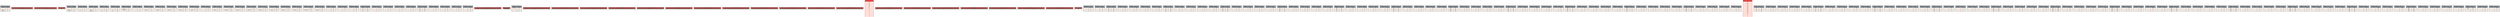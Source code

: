 digraph G{

    nodo_0 [ shape=tab,  label=< 
   <table border='0' cellborder='1' cellspacing='0' bgcolor="gray">    <tr> <td colspan='2'> <b>Rep Bloque Carpetas_ 0</b> </td></tr>
    <tr> <td bgcolor="#708090"> b_name </td> <td bgcolor="#708090"> b_inode </td></tr>
    <tr> <td bgcolor="#FFF5EE"> . </td> <td bgcolor="#FFF5EE"> 0 </td></tr>
    <tr> <td bgcolor="#FFF5EE"> .. </td> <td bgcolor="#FFF5EE"> 0 </td></tr>
    <tr> <td bgcolor="#FFF5EE"> users.txt </td> <td bgcolor="#FFF5EE"> 1 </td></tr>
    <tr> <td bgcolor="#FFF5EE"> home </td> <td bgcolor="#FFF5EE"> 2 </td></tr>
   </table>>]

    nodo_1 [ shape=tab, label=< 
   <table border='0' cellborder='1' cellspacing='0' bgcolor="#8B0000">    <tr> <td colspan='2'> <b>Bloque Archivo 1 </b></td></tr>
    <tr> <td colspan='2' bgcolor="#FFF5EE"> 1,G,root
1,U,root,root,123
2,G,Archivos
0,G,SA
4,G,Comp
5,G,Gru </td></tr>
   </table>>]

    nodo_2 [ shape=tab, label=< 
   <table border='0' cellborder='1' cellspacing='0' bgcolor="#8B0000">    <tr> <td colspan='2'> <b>Bloque Archivo 2 </b></td></tr>
    <tr> <td colspan='2' bgcolor="#FFF5EE"> po1
2,U,root,user1,user1
3,U,Comp,user2,user2
0,U,Comp,user3,us </td></tr>
   </table>>]

    nodo_3 [ shape=tab, label=< 
   <table border='0' cellborder='1' cellspacing='0' bgcolor="#8B0000">    <tr> <td colspan='2'> <b>Bloque Archivo 3 </b></td></tr>
    <tr> <td colspan='2' bgcolor="#FFF5EE"> er3
 </td></tr>
   </table>>]

    nodo_4 [ shape=tab,  label=< 
   <table border='0' cellborder='1' cellspacing='0' bgcolor="gray">    <tr> <td colspan='2'> <b>Rep Bloque Carpetas_ 4</b> </td></tr>
    <tr> <td bgcolor="#708090"> b_name </td> <td bgcolor="#708090"> b_inode </td></tr>
    <tr> <td bgcolor="#FFF5EE"> . </td> <td bgcolor="#FFF5EE"> 2 </td></tr>
    <tr> <td bgcolor="#FFF5EE"> .. </td> <td bgcolor="#FFF5EE"> 0 </td></tr>
    <tr> <td bgcolor="#FFF5EE"> archivos </td> <td bgcolor="#FFF5EE"> 3 </td></tr>
    <tr> <td bgcolor="#FFF5EE"> b1.txt </td> <td bgcolor="#FFF5EE"> 35 </td></tr>
   </table>>]

    nodo_5 [ shape=tab,  label=< 
   <table border='0' cellborder='1' cellspacing='0' bgcolor="gray">    <tr> <td colspan='2'> <b>Rep Bloque Carpetas_ 5</b> </td></tr>
    <tr> <td bgcolor="#708090"> b_name </td> <td bgcolor="#708090"> b_inode </td></tr>
    <tr> <td bgcolor="#FFF5EE"> . </td> <td bgcolor="#FFF5EE"> 3 </td></tr>
    <tr> <td bgcolor="#FFF5EE"> .. </td> <td bgcolor="#FFF5EE"> 2 </td></tr>
    <tr> <td bgcolor="#FFF5EE"> mia </td> <td bgcolor="#FFF5EE"> 4 </td></tr>
    <tr> <td bgcolor="#FFF5EE">  </td> <td bgcolor="#FFF5EE"> -1 </td></tr>
   </table>>]

    nodo_6 [ shape=tab,  label=< 
   <table border='0' cellborder='1' cellspacing='0' bgcolor="gray">    <tr> <td colspan='2'> <b>Rep Bloque Carpetas_ 6</b> </td></tr>
    <tr> <td bgcolor="#708090"> b_name </td> <td bgcolor="#708090"> b_inode </td></tr>
    <tr> <td bgcolor="#FFF5EE"> . </td> <td bgcolor="#FFF5EE"> 4 </td></tr>
    <tr> <td bgcolor="#FFF5EE"> .. </td> <td bgcolor="#FFF5EE"> 3 </td></tr>
    <tr> <td bgcolor="#FFF5EE"> faseU </td> <td bgcolor="#FFF5EE"> 5 </td></tr>
    <tr> <td bgcolor="#FFF5EE"> carpeta2 </td> <td bgcolor="#FFF5EE"> 6 </td></tr>
   </table>>]

    nodo_7 [ shape=tab,  label=< 
   <table border='0' cellborder='1' cellspacing='0' bgcolor="gray">    <tr> <td colspan='2'> <b>Rep Bloque Carpetas_ 7</b> </td></tr>
    <tr> <td bgcolor="#708090"> b_name </td> <td bgcolor="#708090"> b_inode </td></tr>
    <tr> <td bgcolor="#FFF5EE"> . </td> <td bgcolor="#FFF5EE"> 5 </td></tr>
    <tr> <td bgcolor="#FFF5EE"> .. </td> <td bgcolor="#FFF5EE"> 4 </td></tr>
    <tr> <td bgcolor="#FFF5EE"> a1 </td> <td bgcolor="#FFF5EE"> 37 </td></tr>
    <tr> <td bgcolor="#FFF5EE"> a2 </td> <td bgcolor="#FFF5EE"> 38 </td></tr>
   </table>>]

    nodo_8 [ shape=tab,  label=< 
   <table border='0' cellborder='1' cellspacing='0' bgcolor="gray">    <tr> <td colspan='2'> <b>Rep Bloque Carpetas_ 8</b> </td></tr>
    <tr> <td bgcolor="#708090"> b_name </td> <td bgcolor="#708090"> b_inode </td></tr>
    <tr> <td bgcolor="#FFF5EE"> . </td> <td bgcolor="#FFF5EE"> 6 </td></tr>
    <tr> <td bgcolor="#FFF5EE"> .. </td> <td bgcolor="#FFF5EE"> 4 </td></tr>
    <tr> <td bgcolor="#FFF5EE"> a1 </td> <td bgcolor="#FFF5EE"> 25 </td></tr>
    <tr> <td bgcolor="#FFF5EE"> a2 </td> <td bgcolor="#FFF5EE"> 26 </td></tr>
   </table>>]

    nodo_9 [ shape=tab,  label=< 
   <table border='0' cellborder='1' cellspacing='0' bgcolor="gray">    <tr> <td colspan='2'> <b>Rep Bloque Carpetas_ 9</b> </td></tr>
    <tr> <td bgcolor="#708090"> b_name </td> <td bgcolor="#708090"> b_inode </td></tr>
    <tr> <td bgcolor="#FFF5EE"> z </td> <td bgcolor="#FFF5EE"> 7 </td></tr>
    <tr> <td bgcolor="#FFF5EE"> carpeta3 </td> <td bgcolor="#FFF5EE"> 8 </td></tr>
    <tr> <td bgcolor="#FFF5EE"> carpeta4 </td> <td bgcolor="#FFF5EE"> 14 </td></tr>
    <tr> <td bgcolor="#FFF5EE">  </td> <td bgcolor="#FFF5EE"> -1 </td></tr>
   </table>>]

    nodo_10 [ shape=tab,  label=< 
   <table border='0' cellborder='1' cellspacing='0' bgcolor="gray">    <tr> <td colspan='2'> <b>Rep Bloque Carpetas_ 10</b> </td></tr>
    <tr> <td bgcolor="#708090"> b_name </td> <td bgcolor="#708090"> b_inode </td></tr>
    <tr> <td bgcolor="#FFF5EE"> . </td> <td bgcolor="#FFF5EE"> 7 </td></tr>
    <tr> <td bgcolor="#FFF5EE"> .. </td> <td bgcolor="#FFF5EE"> 4 </td></tr>
    <tr> <td bgcolor="#FFF5EE">  </td> <td bgcolor="#FFF5EE"> -1 </td></tr>
    <tr> <td bgcolor="#FFF5EE">  </td> <td bgcolor="#FFF5EE"> -1 </td></tr>
   </table>>]

    nodo_11 [ shape=tab,  label=< 
   <table border='0' cellborder='1' cellspacing='0' bgcolor="gray">    <tr> <td colspan='2'> <b>Rep Bloque Carpetas_ 11</b> </td></tr>
    <tr> <td bgcolor="#708090"> b_name </td> <td bgcolor="#708090"> b_inode </td></tr>
    <tr> <td bgcolor="#FFF5EE"> . </td> <td bgcolor="#FFF5EE"> 8 </td></tr>
    <tr> <td bgcolor="#FFF5EE"> .. </td> <td bgcolor="#FFF5EE"> 4 </td></tr>
    <tr> <td bgcolor="#FFF5EE"> carpeta7 </td> <td bgcolor="#FFF5EE"> 9 </td></tr>
    <tr> <td bgcolor="#FFF5EE">  </td> <td bgcolor="#FFF5EE"> -1 </td></tr>
   </table>>]

    nodo_12 [ shape=tab,  label=< 
   <table border='0' cellborder='1' cellspacing='0' bgcolor="gray">    <tr> <td colspan='2'> <b>Rep Bloque Carpetas_ 12</b> </td></tr>
    <tr> <td bgcolor="#708090"> b_name </td> <td bgcolor="#708090"> b_inode </td></tr>
    <tr> <td bgcolor="#FFF5EE"> . </td> <td bgcolor="#FFF5EE"> 9 </td></tr>
    <tr> <td bgcolor="#FFF5EE"> .. </td> <td bgcolor="#FFF5EE"> 8 </td></tr>
    <tr> <td bgcolor="#FFF5EE"> carpeta8 </td> <td bgcolor="#FFF5EE"> 10 </td></tr>
    <tr> <td bgcolor="#FFF5EE">  </td> <td bgcolor="#FFF5EE"> -1 </td></tr>
   </table>>]

    nodo_13 [ shape=tab,  label=< 
   <table border='0' cellborder='1' cellspacing='0' bgcolor="gray">    <tr> <td colspan='2'> <b>Rep Bloque Carpetas_ 13</b> </td></tr>
    <tr> <td bgcolor="#708090"> b_name </td> <td bgcolor="#708090"> b_inode </td></tr>
    <tr> <td bgcolor="#FFF5EE"> . </td> <td bgcolor="#FFF5EE"> 10 </td></tr>
    <tr> <td bgcolor="#FFF5EE"> .. </td> <td bgcolor="#FFF5EE"> 9 </td></tr>
    <tr> <td bgcolor="#FFF5EE"> carpeta9 </td> <td bgcolor="#FFF5EE"> 11 </td></tr>
    <tr> <td bgcolor="#FFF5EE">  </td> <td bgcolor="#FFF5EE"> -1 </td></tr>
   </table>>]

    nodo_14 [ shape=tab,  label=< 
   <table border='0' cellborder='1' cellspacing='0' bgcolor="gray">    <tr> <td colspan='2'> <b>Rep Bloque Carpetas_ 14</b> </td></tr>
    <tr> <td bgcolor="#708090"> b_name </td> <td bgcolor="#708090"> b_inode </td></tr>
    <tr> <td bgcolor="#FFF5EE"> . </td> <td bgcolor="#FFF5EE"> 11 </td></tr>
    <tr> <td bgcolor="#FFF5EE"> .. </td> <td bgcolor="#FFF5EE"> 10 </td></tr>
    <tr> <td bgcolor="#FFF5EE"> carpeta10 </td> <td bgcolor="#FFF5EE"> 12 </td></tr>
    <tr> <td bgcolor="#FFF5EE">  </td> <td bgcolor="#FFF5EE"> -1 </td></tr>
   </table>>]

    nodo_15 [ shape=tab,  label=< 
   <table border='0' cellborder='1' cellspacing='0' bgcolor="gray">    <tr> <td colspan='2'> <b>Rep Bloque Carpetas_ 15</b> </td></tr>
    <tr> <td bgcolor="#708090"> b_name </td> <td bgcolor="#708090"> b_inode </td></tr>
    <tr> <td bgcolor="#FFF5EE"> . </td> <td bgcolor="#FFF5EE"> 12 </td></tr>
    <tr> <td bgcolor="#FFF5EE"> .. </td> <td bgcolor="#FFF5EE"> 11 </td></tr>
    <tr> <td bgcolor="#FFF5EE"> carpeta11 </td> <td bgcolor="#FFF5EE"> 13 </td></tr>
    <tr> <td bgcolor="#FFF5EE">  </td> <td bgcolor="#FFF5EE"> -1 </td></tr>
   </table>>]

    nodo_16 [ shape=tab,  label=< 
   <table border='0' cellborder='1' cellspacing='0' bgcolor="gray">    <tr> <td colspan='2'> <b>Rep Bloque Carpetas_ 16</b> </td></tr>
    <tr> <td bgcolor="#708090"> b_name </td> <td bgcolor="#708090"> b_inode </td></tr>
    <tr> <td bgcolor="#FFF5EE"> . </td> <td bgcolor="#FFF5EE"> 13 </td></tr>
    <tr> <td bgcolor="#FFF5EE"> .. </td> <td bgcolor="#FFF5EE"> 12 </td></tr>
    <tr> <td bgcolor="#FFF5EE">  </td> <td bgcolor="#FFF5EE"> -1 </td></tr>
    <tr> <td bgcolor="#FFF5EE">  </td> <td bgcolor="#FFF5EE"> -1 </td></tr>
   </table>>]

    nodo_17 [ shape=tab,  label=< 
   <table border='0' cellborder='1' cellspacing='0' bgcolor="gray">    <tr> <td colspan='2'> <b>Rep Bloque Carpetas_ 17</b> </td></tr>
    <tr> <td bgcolor="#708090"> b_name </td> <td bgcolor="#708090"> b_inode </td></tr>
    <tr> <td bgcolor="#FFF5EE"> . </td> <td bgcolor="#FFF5EE"> 14 </td></tr>
    <tr> <td bgcolor="#FFF5EE"> .. </td> <td bgcolor="#FFF5EE"> 4 </td></tr>
    <tr> <td bgcolor="#FFF5EE"> carpeta7 </td> <td bgcolor="#FFF5EE"> 15 </td></tr>
    <tr> <td bgcolor="#FFF5EE">  </td> <td bgcolor="#FFF5EE"> -1 </td></tr>
   </table>>]

    nodo_18 [ shape=tab,  label=< 
   <table border='0' cellborder='1' cellspacing='0' bgcolor="gray">    <tr> <td colspan='2'> <b>Rep Bloque Carpetas_ 18</b> </td></tr>
    <tr> <td bgcolor="#708090"> b_name </td> <td bgcolor="#708090"> b_inode </td></tr>
    <tr> <td bgcolor="#FFF5EE"> . </td> <td bgcolor="#FFF5EE"> 15 </td></tr>
    <tr> <td bgcolor="#FFF5EE"> .. </td> <td bgcolor="#FFF5EE"> 14 </td></tr>
    <tr> <td bgcolor="#FFF5EE"> carpeta8 </td> <td bgcolor="#FFF5EE"> 16 </td></tr>
    <tr> <td bgcolor="#FFF5EE">  </td> <td bgcolor="#FFF5EE"> -1 </td></tr>
   </table>>]

    nodo_19 [ shape=tab,  label=< 
   <table border='0' cellborder='1' cellspacing='0' bgcolor="gray">    <tr> <td colspan='2'> <b>Rep Bloque Carpetas_ 19</b> </td></tr>
    <tr> <td bgcolor="#708090"> b_name </td> <td bgcolor="#708090"> b_inode </td></tr>
    <tr> <td bgcolor="#FFF5EE"> . </td> <td bgcolor="#FFF5EE"> 16 </td></tr>
    <tr> <td bgcolor="#FFF5EE"> .. </td> <td bgcolor="#FFF5EE"> 15 </td></tr>
    <tr> <td bgcolor="#FFF5EE"> carpeta9 </td> <td bgcolor="#FFF5EE"> 17 </td></tr>
    <tr> <td bgcolor="#FFF5EE">  </td> <td bgcolor="#FFF5EE"> -1 </td></tr>
   </table>>]

    nodo_20 [ shape=tab,  label=< 
   <table border='0' cellborder='1' cellspacing='0' bgcolor="gray">    <tr> <td colspan='2'> <b>Rep Bloque Carpetas_ 20</b> </td></tr>
    <tr> <td bgcolor="#708090"> b_name </td> <td bgcolor="#708090"> b_inode </td></tr>
    <tr> <td bgcolor="#FFF5EE"> . </td> <td bgcolor="#FFF5EE"> 17 </td></tr>
    <tr> <td bgcolor="#FFF5EE"> .. </td> <td bgcolor="#FFF5EE"> 16 </td></tr>
    <tr> <td bgcolor="#FFF5EE"> carpeta10 </td> <td bgcolor="#FFF5EE"> 18 </td></tr>
    <tr> <td bgcolor="#FFF5EE">  </td> <td bgcolor="#FFF5EE"> -1 </td></tr>
   </table>>]

    nodo_21 [ shape=tab,  label=< 
   <table border='0' cellborder='1' cellspacing='0' bgcolor="gray">    <tr> <td colspan='2'> <b>Rep Bloque Carpetas_ 21</b> </td></tr>
    <tr> <td bgcolor="#708090"> b_name </td> <td bgcolor="#708090"> b_inode </td></tr>
    <tr> <td bgcolor="#FFF5EE"> . </td> <td bgcolor="#FFF5EE"> 18 </td></tr>
    <tr> <td bgcolor="#FFF5EE"> .. </td> <td bgcolor="#FFF5EE"> 17 </td></tr>
    <tr> <td bgcolor="#FFF5EE"> carpeta11 </td> <td bgcolor="#FFF5EE"> 19 </td></tr>
    <tr> <td bgcolor="#FFF5EE">  </td> <td bgcolor="#FFF5EE"> -1 </td></tr>
   </table>>]

    nodo_22 [ shape=tab,  label=< 
   <table border='0' cellborder='1' cellspacing='0' bgcolor="gray">    <tr> <td colspan='2'> <b>Rep Bloque Carpetas_ 22</b> </td></tr>
    <tr> <td bgcolor="#708090"> b_name </td> <td bgcolor="#708090"> b_inode </td></tr>
    <tr> <td bgcolor="#FFF5EE"> . </td> <td bgcolor="#FFF5EE"> 19 </td></tr>
    <tr> <td bgcolor="#FFF5EE"> .. </td> <td bgcolor="#FFF5EE"> 18 </td></tr>
    <tr> <td bgcolor="#FFF5EE"> carpeta7 </td> <td bgcolor="#FFF5EE"> 20 </td></tr>
    <tr> <td bgcolor="#FFF5EE">  </td> <td bgcolor="#FFF5EE"> -1 </td></tr>
   </table>>]

    nodo_23 [ shape=tab,  label=< 
   <table border='0' cellborder='1' cellspacing='0' bgcolor="gray">    <tr> <td colspan='2'> <b>Rep Bloque Carpetas_ 23</b> </td></tr>
    <tr> <td bgcolor="#708090"> b_name </td> <td bgcolor="#708090"> b_inode </td></tr>
    <tr> <td bgcolor="#FFF5EE"> . </td> <td bgcolor="#FFF5EE"> 20 </td></tr>
    <tr> <td bgcolor="#FFF5EE"> .. </td> <td bgcolor="#FFF5EE"> 19 </td></tr>
    <tr> <td bgcolor="#FFF5EE"> carpeta8 </td> <td bgcolor="#FFF5EE"> 21 </td></tr>
    <tr> <td bgcolor="#FFF5EE">  </td> <td bgcolor="#FFF5EE"> -1 </td></tr>
   </table>>]

    nodo_24 [ shape=tab,  label=< 
   <table border='0' cellborder='1' cellspacing='0' bgcolor="gray">    <tr> <td colspan='2'> <b>Rep Bloque Carpetas_ 24</b> </td></tr>
    <tr> <td bgcolor="#708090"> b_name </td> <td bgcolor="#708090"> b_inode </td></tr>
    <tr> <td bgcolor="#FFF5EE"> . </td> <td bgcolor="#FFF5EE"> 21 </td></tr>
    <tr> <td bgcolor="#FFF5EE"> .. </td> <td bgcolor="#FFF5EE"> 20 </td></tr>
    <tr> <td bgcolor="#FFF5EE"> carpeta9 </td> <td bgcolor="#FFF5EE"> 22 </td></tr>
    <tr> <td bgcolor="#FFF5EE">  </td> <td bgcolor="#FFF5EE"> -1 </td></tr>
   </table>>]

    nodo_25 [ shape=tab,  label=< 
   <table border='0' cellborder='1' cellspacing='0' bgcolor="gray">    <tr> <td colspan='2'> <b>Rep Bloque Carpetas_ 25</b> </td></tr>
    <tr> <td bgcolor="#708090"> b_name </td> <td bgcolor="#708090"> b_inode </td></tr>
    <tr> <td bgcolor="#FFF5EE"> . </td> <td bgcolor="#FFF5EE"> 22 </td></tr>
    <tr> <td bgcolor="#FFF5EE"> .. </td> <td bgcolor="#FFF5EE"> 21 </td></tr>
    <tr> <td bgcolor="#FFF5EE"> carpeta10 </td> <td bgcolor="#FFF5EE"> 23 </td></tr>
    <tr> <td bgcolor="#FFF5EE">  </td> <td bgcolor="#FFF5EE"> -1 </td></tr>
   </table>>]

    nodo_26 [ shape=tab,  label=< 
   <table border='0' cellborder='1' cellspacing='0' bgcolor="gray">    <tr> <td colspan='2'> <b>Rep Bloque Carpetas_ 26</b> </td></tr>
    <tr> <td bgcolor="#708090"> b_name </td> <td bgcolor="#708090"> b_inode </td></tr>
    <tr> <td bgcolor="#FFF5EE"> . </td> <td bgcolor="#FFF5EE"> 23 </td></tr>
    <tr> <td bgcolor="#FFF5EE"> .. </td> <td bgcolor="#FFF5EE"> 22 </td></tr>
    <tr> <td bgcolor="#FFF5EE"> carpeta11 </td> <td bgcolor="#FFF5EE"> 24 </td></tr>
    <tr> <td bgcolor="#FFF5EE">  </td> <td bgcolor="#FFF5EE"> -1 </td></tr>
   </table>>]

    nodo_27 [ shape=tab,  label=< 
   <table border='0' cellborder='1' cellspacing='0' bgcolor="gray">    <tr> <td colspan='2'> <b>Rep Bloque Carpetas_ 27</b> </td></tr>
    <tr> <td bgcolor="#708090"> b_name </td> <td bgcolor="#708090"> b_inode </td></tr>
    <tr> <td bgcolor="#FFF5EE"> . </td> <td bgcolor="#FFF5EE"> 24 </td></tr>
    <tr> <td bgcolor="#FFF5EE"> .. </td> <td bgcolor="#FFF5EE"> 23 </td></tr>
    <tr> <td bgcolor="#FFF5EE">  </td> <td bgcolor="#FFF5EE"> -1 </td></tr>
    <tr> <td bgcolor="#FFF5EE">  </td> <td bgcolor="#FFF5EE"> -1 </td></tr>
   </table>>]

    nodo_28 [ shape=tab,  label=< 
   <table border='0' cellborder='1' cellspacing='0' bgcolor="gray">    <tr> <td colspan='2'> <b>Rep Bloque Carpetas_ 28</b> </td></tr>
    <tr> <td bgcolor="#708090"> b_name </td> <td bgcolor="#708090"> b_inode </td></tr>
    <tr> <td bgcolor="#FFF5EE"> . </td> <td bgcolor="#FFF5EE"> 25 </td></tr>
    <tr> <td bgcolor="#FFF5EE"> .. </td> <td bgcolor="#FFF5EE"> 6 </td></tr>
    <tr> <td bgcolor="#FFF5EE">  </td> <td bgcolor="#FFF5EE"> -1 </td></tr>
    <tr> <td bgcolor="#FFF5EE">  </td> <td bgcolor="#FFF5EE"> -1 </td></tr>
   </table>>]

    nodo_29 [ shape=tab,  label=< 
   <table border='0' cellborder='1' cellspacing='0' bgcolor="gray">    <tr> <td colspan='2'> <b>Rep Bloque Carpetas_ 29</b> </td></tr>
    <tr> <td bgcolor="#708090"> b_name </td> <td bgcolor="#708090"> b_inode </td></tr>
    <tr> <td bgcolor="#FFF5EE"> . </td> <td bgcolor="#FFF5EE"> 26 </td></tr>
    <tr> <td bgcolor="#FFF5EE"> .. </td> <td bgcolor="#FFF5EE"> 6 </td></tr>
    <tr> <td bgcolor="#FFF5EE">  </td> <td bgcolor="#FFF5EE"> -1 </td></tr>
    <tr> <td bgcolor="#FFF5EE">  </td> <td bgcolor="#FFF5EE"> -1 </td></tr>
   </table>>]

    nodo_30 [ shape=tab,  label=< 
   <table border='0' cellborder='1' cellspacing='0' bgcolor="gray">    <tr> <td colspan='2'> <b>Rep Bloque Carpetas_ 30</b> </td></tr>
    <tr> <td bgcolor="#708090"> b_name </td> <td bgcolor="#708090"> b_inode </td></tr>
    <tr> <td bgcolor="#FFF5EE"> a3 </td> <td bgcolor="#FFF5EE"> 27 </td></tr>
    <tr> <td bgcolor="#FFF5EE"> a4 </td> <td bgcolor="#FFF5EE"> 28 </td></tr>
    <tr> <td bgcolor="#FFF5EE"> a5 </td> <td bgcolor="#FFF5EE"> 29 </td></tr>
    <tr> <td bgcolor="#FFF5EE"> a6 </td> <td bgcolor="#FFF5EE"> 30 </td></tr>
   </table>>]

    nodo_31 [ shape=tab,  label=< 
   <table border='0' cellborder='1' cellspacing='0' bgcolor="gray">    <tr> <td colspan='2'> <b>Rep Bloque Carpetas_ 31</b> </td></tr>
    <tr> <td bgcolor="#708090"> b_name </td> <td bgcolor="#708090"> b_inode </td></tr>
    <tr> <td bgcolor="#FFF5EE"> . </td> <td bgcolor="#FFF5EE"> 27 </td></tr>
    <tr> <td bgcolor="#FFF5EE"> .. </td> <td bgcolor="#FFF5EE"> 6 </td></tr>
    <tr> <td bgcolor="#FFF5EE">  </td> <td bgcolor="#FFF5EE"> -1 </td></tr>
    <tr> <td bgcolor="#FFF5EE">  </td> <td bgcolor="#FFF5EE"> -1 </td></tr>
   </table>>]

    nodo_32 [ shape=tab,  label=< 
   <table border='0' cellborder='1' cellspacing='0' bgcolor="gray">    <tr> <td colspan='2'> <b>Rep Bloque Carpetas_ 32</b> </td></tr>
    <tr> <td bgcolor="#708090"> b_name </td> <td bgcolor="#708090"> b_inode </td></tr>
    <tr> <td bgcolor="#FFF5EE"> . </td> <td bgcolor="#FFF5EE"> 28 </td></tr>
    <tr> <td bgcolor="#FFF5EE"> .. </td> <td bgcolor="#FFF5EE"> 6 </td></tr>
    <tr> <td bgcolor="#FFF5EE">  </td> <td bgcolor="#FFF5EE"> -1 </td></tr>
    <tr> <td bgcolor="#FFF5EE">  </td> <td bgcolor="#FFF5EE"> -1 </td></tr>
   </table>>]

    nodo_33 [ shape=tab,  label=< 
   <table border='0' cellborder='1' cellspacing='0' bgcolor="gray">    <tr> <td colspan='2'> <b>Rep Bloque Carpetas_ 33</b> </td></tr>
    <tr> <td bgcolor="#708090"> b_name </td> <td bgcolor="#708090"> b_inode </td></tr>
    <tr> <td bgcolor="#FFF5EE"> . </td> <td bgcolor="#FFF5EE"> 29 </td></tr>
    <tr> <td bgcolor="#FFF5EE"> .. </td> <td bgcolor="#FFF5EE"> 6 </td></tr>
    <tr> <td bgcolor="#FFF5EE">  </td> <td bgcolor="#FFF5EE"> -1 </td></tr>
    <tr> <td bgcolor="#FFF5EE">  </td> <td bgcolor="#FFF5EE"> -1 </td></tr>
   </table>>]

    nodo_34 [ shape=tab,  label=< 
   <table border='0' cellborder='1' cellspacing='0' bgcolor="gray">    <tr> <td colspan='2'> <b>Rep Bloque Carpetas_ 34</b> </td></tr>
    <tr> <td bgcolor="#708090"> b_name </td> <td bgcolor="#708090"> b_inode </td></tr>
    <tr> <td bgcolor="#FFF5EE"> . </td> <td bgcolor="#FFF5EE"> 30 </td></tr>
    <tr> <td bgcolor="#FFF5EE"> .. </td> <td bgcolor="#FFF5EE"> 6 </td></tr>
    <tr> <td bgcolor="#FFF5EE">  </td> <td bgcolor="#FFF5EE"> -1 </td></tr>
    <tr> <td bgcolor="#FFF5EE">  </td> <td bgcolor="#FFF5EE"> -1 </td></tr>
   </table>>]

    nodo_35 [ shape=tab,  label=< 
   <table border='0' cellborder='1' cellspacing='0' bgcolor="gray">    <tr> <td colspan='2'> <b>Rep Bloque Carpetas_ 35</b> </td></tr>
    <tr> <td bgcolor="#708090"> b_name </td> <td bgcolor="#708090"> b_inode </td></tr>
    <tr> <td bgcolor="#FFF5EE"> a7 </td> <td bgcolor="#FFF5EE"> 31 </td></tr>
    <tr> <td bgcolor="#FFF5EE"> a8 </td> <td bgcolor="#FFF5EE"> 32 </td></tr>
    <tr> <td bgcolor="#FFF5EE"> a9 </td> <td bgcolor="#FFF5EE"> 33 </td></tr>
    <tr> <td bgcolor="#FFF5EE"> a10 </td> <td bgcolor="#FFF5EE"> 34 </td></tr>
   </table>>]

    nodo_36 [ shape=tab,  label=< 
   <table border='0' cellborder='1' cellspacing='0' bgcolor="gray">    <tr> <td colspan='2'> <b>Rep Bloque Carpetas_ 36</b> </td></tr>
    <tr> <td bgcolor="#708090"> b_name </td> <td bgcolor="#708090"> b_inode </td></tr>
    <tr> <td bgcolor="#FFF5EE"> . </td> <td bgcolor="#FFF5EE"> 31 </td></tr>
    <tr> <td bgcolor="#FFF5EE"> .. </td> <td bgcolor="#FFF5EE"> 6 </td></tr>
    <tr> <td bgcolor="#FFF5EE">  </td> <td bgcolor="#FFF5EE"> -1 </td></tr>
    <tr> <td bgcolor="#FFF5EE">  </td> <td bgcolor="#FFF5EE"> -1 </td></tr>
   </table>>]

    nodo_37 [ shape=tab,  label=< 
   <table border='0' cellborder='1' cellspacing='0' bgcolor="gray">    <tr> <td colspan='2'> <b>Rep Bloque Carpetas_ 37</b> </td></tr>
    <tr> <td bgcolor="#708090"> b_name </td> <td bgcolor="#708090"> b_inode </td></tr>
    <tr> <td bgcolor="#FFF5EE"> . </td> <td bgcolor="#FFF5EE"> 32 </td></tr>
    <tr> <td bgcolor="#FFF5EE"> .. </td> <td bgcolor="#FFF5EE"> 6 </td></tr>
    <tr> <td bgcolor="#FFF5EE">  </td> <td bgcolor="#FFF5EE"> -1 </td></tr>
    <tr> <td bgcolor="#FFF5EE">  </td> <td bgcolor="#FFF5EE"> -1 </td></tr>
   </table>>]

    nodo_38 [ shape=tab,  label=< 
   <table border='0' cellborder='1' cellspacing='0' bgcolor="gray">    <tr> <td colspan='2'> <b>Rep Bloque Carpetas_ 38</b> </td></tr>
    <tr> <td bgcolor="#708090"> b_name </td> <td bgcolor="#708090"> b_inode </td></tr>
    <tr> <td bgcolor="#FFF5EE"> . </td> <td bgcolor="#FFF5EE"> 33 </td></tr>
    <tr> <td bgcolor="#FFF5EE"> .. </td> <td bgcolor="#FFF5EE"> 6 </td></tr>
    <tr> <td bgcolor="#FFF5EE">  </td> <td bgcolor="#FFF5EE"> -1 </td></tr>
    <tr> <td bgcolor="#FFF5EE">  </td> <td bgcolor="#FFF5EE"> -1 </td></tr>
   </table>>]

    nodo_39 [ shape=tab,  label=< 
   <table border='0' cellborder='1' cellspacing='0' bgcolor="gray">    <tr> <td colspan='2'> <b>Rep Bloque Carpetas_ 39</b> </td></tr>
    <tr> <td bgcolor="#708090"> b_name </td> <td bgcolor="#708090"> b_inode </td></tr>
    <tr> <td bgcolor="#FFF5EE"> . </td> <td bgcolor="#FFF5EE"> 34 </td></tr>
    <tr> <td bgcolor="#FFF5EE"> .. </td> <td bgcolor="#FFF5EE"> 6 </td></tr>
    <tr> <td bgcolor="#FFF5EE">  </td> <td bgcolor="#FFF5EE"> -1 </td></tr>
    <tr> <td bgcolor="#FFF5EE">  </td> <td bgcolor="#FFF5EE"> -1 </td></tr>
   </table>>]

    nodo_40 [ shape=tab, label=< 
   <table border='0' cellborder='1' cellspacing='0' bgcolor="#8B0000">    <tr> <td colspan='2'> <b>Bloque Archivo 40 </b></td></tr>
    <tr> <td colspan='2' bgcolor="#FFF5EE"> 012345678901234567890123456789012345678901234567890123456789012 </td></tr>
   </table>>]

    nodo_41 [ shape=tab, label=< 
   <table border='0' cellborder='1' cellspacing='0' bgcolor="#8B0000">    <tr> <td colspan='2'> <b>Bloque Archivo 41 </b></td></tr>
    <tr> <td colspan='2' bgcolor="#FFF5EE"> 345678901234 </td></tr>
   </table>>]

    nodo_42 [ shape=tab,  label=< 
   <table border='0' cellborder='1' cellspacing='0' bgcolor="gray">    <tr> <td colspan='2'> <b>Rep Bloque Carpetas_ 42</b> </td></tr>
    <tr> <td bgcolor="#708090"> b_name </td> <td bgcolor="#708090"> b_inode </td></tr>
    <tr> <td bgcolor="#FFF5EE"> ind.txt </td> <td bgcolor="#FFF5EE"> 36 </td></tr>
    <tr> <td bgcolor="#FFF5EE">  </td> <td bgcolor="#FFF5EE"> -1 </td></tr>
    <tr> <td bgcolor="#FFF5EE">  </td> <td bgcolor="#FFF5EE"> -1 </td></tr>
    <tr> <td bgcolor="#FFF5EE">  </td> <td bgcolor="#FFF5EE"> -1 </td></tr>
   </table>>]

    nodo_43 [ shape=tab, label=< 
   <table border='0' cellborder='1' cellspacing='0' bgcolor="#8B0000">    <tr> <td colspan='2'> <b>Bloque Archivo 43 </b></td></tr>
    <tr> <td colspan='2' bgcolor="#FFF5EE"> 012345678901234567890123456789012345678901234567890123456789012 </td></tr>
   </table>>]

    nodo_44 [ shape=tab, label=< 
   <table border='0' cellborder='1' cellspacing='0' bgcolor="#8B0000">    <tr> <td colspan='2'> <b>Bloque Archivo 44 </b></td></tr>
    <tr> <td colspan='2' bgcolor="#FFF5EE"> 345678901234567890123456789012345678901234567890123456789012345 </td></tr>
   </table>>]

    nodo_45 [ shape=tab, label=< 
   <table border='0' cellborder='1' cellspacing='0' bgcolor="#8B0000">    <tr> <td colspan='2'> <b>Bloque Archivo 45 </b></td></tr>
    <tr> <td colspan='2' bgcolor="#FFF5EE"> 678901234567890123456789012345678901234567890123456789012345678 </td></tr>
   </table>>]

    nodo_46 [ shape=tab, label=< 
   <table border='0' cellborder='1' cellspacing='0' bgcolor="#8B0000">    <tr> <td colspan='2'> <b>Bloque Archivo 46 </b></td></tr>
    <tr> <td colspan='2' bgcolor="#FFF5EE"> 901234567890123456789012345678901234567890123456789012345678901 </td></tr>
   </table>>]

    nodo_47 [ shape=tab, label=< 
   <table border='0' cellborder='1' cellspacing='0' bgcolor="#8B0000">    <tr> <td colspan='2'> <b>Bloque Archivo 47 </b></td></tr>
    <tr> <td colspan='2' bgcolor="#FFF5EE"> 234567890123456789012345678901234567890123456789012345678901234 </td></tr>
   </table>>]

    nodo_48 [ shape=tab, label=< 
   <table border='0' cellborder='1' cellspacing='0' bgcolor="#8B0000">    <tr> <td colspan='2'> <b>Bloque Archivo 48 </b></td></tr>
    <tr> <td colspan='2' bgcolor="#FFF5EE"> 567890123456789012345678901234567890123456789012345678901234567 </td></tr>
   </table>>]

    nodo_49 [ shape=tab, label=< 
   <table border='0' cellborder='1' cellspacing='0' bgcolor="#8B0000">    <tr> <td colspan='2'> <b>Bloque Archivo 49 </b></td></tr>
    <tr> <td colspan='2' bgcolor="#FFF5EE"> 890123456789012345678901234567890123456789012345678901234567890 </td></tr>
   </table>>]

    nodo_50 [ shape=tab, label=< 
   <table border='0' cellborder='1' cellspacing='0' bgcolor="#8B0000">    <tr> <td colspan='2'> <b>Bloque Archivo 50 </b></td></tr>
    <tr> <td colspan='2' bgcolor="#FFF5EE"> 123456789012345678901234567890123456789012345678901234567890123 </td></tr>
   </table>>]

    nodo_51 [ shape=tab, label=< 
   <table border='0' cellborder='1' cellspacing='0' bgcolor="#8B0000">    <tr> <td colspan='2'> <b>Bloque Archivo 51 </b></td></tr>
    <tr> <td colspan='2' bgcolor="#FFF5EE"> 456789012345678901234567890123456789012345678901234567890123456 </td></tr>
   </table>>]

    nodo_52 [ shape=tab, label=< 
   <table border='0' cellborder='1' cellspacing='0' bgcolor="#8B0000">    <tr> <td colspan='2'> <b>Bloque Archivo 52 </b></td></tr>
    <tr> <td colspan='2' bgcolor="#FFF5EE"> 789012345678901234567890123456789012345678901234567890123456789 </td></tr>
   </table>>]

    nodo_53 [ shape=tab, label=< 
   <table border='0' cellborder='1' cellspacing='0' bgcolor="#8B0000">    <tr> <td colspan='2'> <b>Bloque Archivo 53 </b></td></tr>
    <tr> <td colspan='2' bgcolor="#FFF5EE"> 012345678901234567890123456789012345678901234567890123456789012 </td></tr>
   </table>>]

    nodo_54 [ shape=tab, label=< 
   <table border='0' cellborder='1' cellspacing='0' bgcolor="#8B0000">    <tr> <td colspan='2'> <b>Bloque Archivo 54 </b></td></tr>
    <tr> <td colspan='2' bgcolor="#FFF5EE"> 345678901234567890123456789012345678901234567890123456789012345 </td></tr>
   </table>>]

    bloque_55 [shape=plaintext  label=< 
   <table border='0' bgcolor="#FF0000">
    <tr> <td> <b>Bloque de punteros 55</b></td></tr>
    <tr> <td bgcolor="#FFF5EE">56</td> </tr>
    <tr> <td bgcolor="#FFF5EE">57</td> </tr>
    <tr> <td bgcolor="#FFF5EE">58</td> </tr>
    <tr> <td bgcolor="#FFF5EE">59</td> </tr>
    <tr> <td bgcolor="#FFF5EE">60</td> </tr>
    <tr> <td bgcolor="#FFF5EE">61</td> </tr>
    <tr> <td bgcolor="#FFF5EE">62</td> </tr>
    <tr> <td bgcolor="#FFF5EE">63</td> </tr>
    <tr> <td bgcolor="#FFF5EE">-1</td> </tr>
    <tr> <td bgcolor="#FFF5EE">-1</td> </tr>
    <tr> <td bgcolor="#FFF5EE">-1</td> </tr>
    <tr> <td bgcolor="#FFF5EE">-1</td> </tr>
    <tr> <td bgcolor="#FFF5EE">-1</td> </tr>
    <tr> <td bgcolor="#FFF5EE">-1</td> </tr>
    <tr> <td bgcolor="#FFF5EE">-1</td> </tr>
    <tr> <td bgcolor="#FFF5EE">-1</td> </tr>
   </table>>]

    nodo_56 [ shape=tab, label=< 
   <table border='0' cellborder='1' cellspacing='0' bgcolor="#8B0000">    <tr> <td colspan='2'> <b>Bloque Archivo 56 </b></td></tr>
    <tr> <td colspan='2' bgcolor="#FFF5EE"> 678901234567890123456789012345678901234567890123456789012345678 </td></tr>
   </table>>]

    nodo_57 [ shape=tab, label=< 
   <table border='0' cellborder='1' cellspacing='0' bgcolor="#8B0000">    <tr> <td colspan='2'> <b>Bloque Archivo 57 </b></td></tr>
    <tr> <td colspan='2' bgcolor="#FFF5EE"> 901234567890123456789012345678901234567890123456789012345678901 </td></tr>
   </table>>]

    nodo_58 [ shape=tab, label=< 
   <table border='0' cellborder='1' cellspacing='0' bgcolor="#8B0000">    <tr> <td colspan='2'> <b>Bloque Archivo 58 </b></td></tr>
    <tr> <td colspan='2' bgcolor="#FFF5EE"> 234567890123456789012345678901234567890123456789012345678901234 </td></tr>
   </table>>]

    nodo_59 [ shape=tab, label=< 
   <table border='0' cellborder='1' cellspacing='0' bgcolor="#8B0000">    <tr> <td colspan='2'> <b>Bloque Archivo 59 </b></td></tr>
    <tr> <td colspan='2' bgcolor="#FFF5EE"> 567890123456789012345678901234567890123456789012345678901234567 </td></tr>
   </table>>]

    nodo_60 [ shape=tab, label=< 
   <table border='0' cellborder='1' cellspacing='0' bgcolor="#8B0000">    <tr> <td colspan='2'> <b>Bloque Archivo 60 </b></td></tr>
    <tr> <td colspan='2' bgcolor="#FFF5EE"> 890123456789012345678901234567890123456789012345678901234567890 </td></tr>
   </table>>]

    nodo_61 [ shape=tab, label=< 
   <table border='0' cellborder='1' cellspacing='0' bgcolor="#8B0000">    <tr> <td colspan='2'> <b>Bloque Archivo 61 </b></td></tr>
    <tr> <td colspan='2' bgcolor="#FFF5EE"> 123456789012345678901234567890123456789012345678901234567890123 </td></tr>
   </table>>]

    nodo_62 [ shape=tab, label=< 
   <table border='0' cellborder='1' cellspacing='0' bgcolor="#8B0000">    <tr> <td colspan='2'> <b>Bloque Archivo 62 </b></td></tr>
    <tr> <td colspan='2' bgcolor="#FFF5EE"> 456789012345678901234567890123456789012345678901234567890123456 </td></tr>
   </table>>]

    nodo_63 [ shape=tab, label=< 
   <table border='0' cellborder='1' cellspacing='0' bgcolor="#8B0000">    <tr> <td colspan='2'> <b>Bloque Archivo 63 </b></td></tr>
    <tr> <td colspan='2' bgcolor="#FFF5EE"> 789 </td></tr>
   </table>>]

    nodo_64 [ shape=tab,  label=< 
   <table border='0' cellborder='1' cellspacing='0' bgcolor="gray">    <tr> <td colspan='2'> <b>Rep Bloque Carpetas_ 64</b> </td></tr>
    <tr> <td bgcolor="#708090"> b_name </td> <td bgcolor="#708090"> b_inode </td></tr>
    <tr> <td bgcolor="#FFF5EE"> . </td> <td bgcolor="#FFF5EE"> 37 </td></tr>
    <tr> <td bgcolor="#FFF5EE"> .. </td> <td bgcolor="#FFF5EE"> 5 </td></tr>
    <tr> <td bgcolor="#FFF5EE">  </td> <td bgcolor="#FFF5EE"> -1 </td></tr>
    <tr> <td bgcolor="#FFF5EE">  </td> <td bgcolor="#FFF5EE"> -1 </td></tr>
   </table>>]

    nodo_65 [ shape=tab,  label=< 
   <table border='0' cellborder='1' cellspacing='0' bgcolor="gray">    <tr> <td colspan='2'> <b>Rep Bloque Carpetas_ 65</b> </td></tr>
    <tr> <td bgcolor="#708090"> b_name </td> <td bgcolor="#708090"> b_inode </td></tr>
    <tr> <td bgcolor="#FFF5EE"> . </td> <td bgcolor="#FFF5EE"> 38 </td></tr>
    <tr> <td bgcolor="#FFF5EE"> .. </td> <td bgcolor="#FFF5EE"> 5 </td></tr>
    <tr> <td bgcolor="#FFF5EE">  </td> <td bgcolor="#FFF5EE"> -1 </td></tr>
    <tr> <td bgcolor="#FFF5EE">  </td> <td bgcolor="#FFF5EE"> -1 </td></tr>
   </table>>]

    nodo_66 [ shape=tab,  label=< 
   <table border='0' cellborder='1' cellspacing='0' bgcolor="gray">    <tr> <td colspan='2'> <b>Rep Bloque Carpetas_ 66</b> </td></tr>
    <tr> <td bgcolor="#708090"> b_name </td> <td bgcolor="#708090"> b_inode </td></tr>
    <tr> <td bgcolor="#FFF5EE"> a3 </td> <td bgcolor="#FFF5EE"> 39 </td></tr>
    <tr> <td bgcolor="#FFF5EE"> a4 </td> <td bgcolor="#FFF5EE"> 40 </td></tr>
    <tr> <td bgcolor="#FFF5EE"> a5 </td> <td bgcolor="#FFF5EE"> 41 </td></tr>
    <tr> <td bgcolor="#FFF5EE"> a6 </td> <td bgcolor="#FFF5EE"> 42 </td></tr>
   </table>>]

    nodo_67 [ shape=tab,  label=< 
   <table border='0' cellborder='1' cellspacing='0' bgcolor="gray">    <tr> <td colspan='2'> <b>Rep Bloque Carpetas_ 67</b> </td></tr>
    <tr> <td bgcolor="#708090"> b_name </td> <td bgcolor="#708090"> b_inode </td></tr>
    <tr> <td bgcolor="#FFF5EE"> . </td> <td bgcolor="#FFF5EE"> 39 </td></tr>
    <tr> <td bgcolor="#FFF5EE"> .. </td> <td bgcolor="#FFF5EE"> 5 </td></tr>
    <tr> <td bgcolor="#FFF5EE">  </td> <td bgcolor="#FFF5EE"> -1 </td></tr>
    <tr> <td bgcolor="#FFF5EE">  </td> <td bgcolor="#FFF5EE"> -1 </td></tr>
   </table>>]

    nodo_68 [ shape=tab,  label=< 
   <table border='0' cellborder='1' cellspacing='0' bgcolor="gray">    <tr> <td colspan='2'> <b>Rep Bloque Carpetas_ 68</b> </td></tr>
    <tr> <td bgcolor="#708090"> b_name </td> <td bgcolor="#708090"> b_inode </td></tr>
    <tr> <td bgcolor="#FFF5EE"> . </td> <td bgcolor="#FFF5EE"> 40 </td></tr>
    <tr> <td bgcolor="#FFF5EE"> .. </td> <td bgcolor="#FFF5EE"> 5 </td></tr>
    <tr> <td bgcolor="#FFF5EE">  </td> <td bgcolor="#FFF5EE"> -1 </td></tr>
    <tr> <td bgcolor="#FFF5EE">  </td> <td bgcolor="#FFF5EE"> -1 </td></tr>
   </table>>]

    nodo_69 [ shape=tab,  label=< 
   <table border='0' cellborder='1' cellspacing='0' bgcolor="gray">    <tr> <td colspan='2'> <b>Rep Bloque Carpetas_ 69</b> </td></tr>
    <tr> <td bgcolor="#708090"> b_name </td> <td bgcolor="#708090"> b_inode </td></tr>
    <tr> <td bgcolor="#FFF5EE"> . </td> <td bgcolor="#FFF5EE"> 41 </td></tr>
    <tr> <td bgcolor="#FFF5EE"> .. </td> <td bgcolor="#FFF5EE"> 5 </td></tr>
    <tr> <td bgcolor="#FFF5EE">  </td> <td bgcolor="#FFF5EE"> -1 </td></tr>
    <tr> <td bgcolor="#FFF5EE">  </td> <td bgcolor="#FFF5EE"> -1 </td></tr>
   </table>>]

    nodo_70 [ shape=tab,  label=< 
   <table border='0' cellborder='1' cellspacing='0' bgcolor="gray">    <tr> <td colspan='2'> <b>Rep Bloque Carpetas_ 70</b> </td></tr>
    <tr> <td bgcolor="#708090"> b_name </td> <td bgcolor="#708090"> b_inode </td></tr>
    <tr> <td bgcolor="#FFF5EE"> . </td> <td bgcolor="#FFF5EE"> 42 </td></tr>
    <tr> <td bgcolor="#FFF5EE"> .. </td> <td bgcolor="#FFF5EE"> 5 </td></tr>
    <tr> <td bgcolor="#FFF5EE">  </td> <td bgcolor="#FFF5EE"> -1 </td></tr>
    <tr> <td bgcolor="#FFF5EE">  </td> <td bgcolor="#FFF5EE"> -1 </td></tr>
   </table>>]

    nodo_71 [ shape=tab,  label=< 
   <table border='0' cellborder='1' cellspacing='0' bgcolor="gray">    <tr> <td colspan='2'> <b>Rep Bloque Carpetas_ 71</b> </td></tr>
    <tr> <td bgcolor="#708090"> b_name </td> <td bgcolor="#708090"> b_inode </td></tr>
    <tr> <td bgcolor="#FFF5EE"> a7 </td> <td bgcolor="#FFF5EE"> 43 </td></tr>
    <tr> <td bgcolor="#FFF5EE"> a8 </td> <td bgcolor="#FFF5EE"> 44 </td></tr>
    <tr> <td bgcolor="#FFF5EE"> a9 </td> <td bgcolor="#FFF5EE"> 45 </td></tr>
    <tr> <td bgcolor="#FFF5EE"> a10 </td> <td bgcolor="#FFF5EE"> 46 </td></tr>
   </table>>]

    nodo_72 [ shape=tab,  label=< 
   <table border='0' cellborder='1' cellspacing='0' bgcolor="gray">    <tr> <td colspan='2'> <b>Rep Bloque Carpetas_ 72</b> </td></tr>
    <tr> <td bgcolor="#708090"> b_name </td> <td bgcolor="#708090"> b_inode </td></tr>
    <tr> <td bgcolor="#FFF5EE"> . </td> <td bgcolor="#FFF5EE"> 43 </td></tr>
    <tr> <td bgcolor="#FFF5EE"> .. </td> <td bgcolor="#FFF5EE"> 5 </td></tr>
    <tr> <td bgcolor="#FFF5EE">  </td> <td bgcolor="#FFF5EE"> -1 </td></tr>
    <tr> <td bgcolor="#FFF5EE">  </td> <td bgcolor="#FFF5EE"> -1 </td></tr>
   </table>>]

    nodo_73 [ shape=tab,  label=< 
   <table border='0' cellborder='1' cellspacing='0' bgcolor="gray">    <tr> <td colspan='2'> <b>Rep Bloque Carpetas_ 73</b> </td></tr>
    <tr> <td bgcolor="#708090"> b_name </td> <td bgcolor="#708090"> b_inode </td></tr>
    <tr> <td bgcolor="#FFF5EE"> . </td> <td bgcolor="#FFF5EE"> 44 </td></tr>
    <tr> <td bgcolor="#FFF5EE"> .. </td> <td bgcolor="#FFF5EE"> 5 </td></tr>
    <tr> <td bgcolor="#FFF5EE">  </td> <td bgcolor="#FFF5EE"> -1 </td></tr>
    <tr> <td bgcolor="#FFF5EE">  </td> <td bgcolor="#FFF5EE"> -1 </td></tr>
   </table>>]

    nodo_74 [ shape=tab,  label=< 
   <table border='0' cellborder='1' cellspacing='0' bgcolor="gray">    <tr> <td colspan='2'> <b>Rep Bloque Carpetas_ 74</b> </td></tr>
    <tr> <td bgcolor="#708090"> b_name </td> <td bgcolor="#708090"> b_inode </td></tr>
    <tr> <td bgcolor="#FFF5EE"> . </td> <td bgcolor="#FFF5EE"> 45 </td></tr>
    <tr> <td bgcolor="#FFF5EE"> .. </td> <td bgcolor="#FFF5EE"> 5 </td></tr>
    <tr> <td bgcolor="#FFF5EE">  </td> <td bgcolor="#FFF5EE"> -1 </td></tr>
    <tr> <td bgcolor="#FFF5EE">  </td> <td bgcolor="#FFF5EE"> -1 </td></tr>
   </table>>]

    nodo_75 [ shape=tab,  label=< 
   <table border='0' cellborder='1' cellspacing='0' bgcolor="gray">    <tr> <td colspan='2'> <b>Rep Bloque Carpetas_ 75</b> </td></tr>
    <tr> <td bgcolor="#708090"> b_name </td> <td bgcolor="#708090"> b_inode </td></tr>
    <tr> <td bgcolor="#FFF5EE"> . </td> <td bgcolor="#FFF5EE"> 46 </td></tr>
    <tr> <td bgcolor="#FFF5EE"> .. </td> <td bgcolor="#FFF5EE"> 5 </td></tr>
    <tr> <td bgcolor="#FFF5EE">  </td> <td bgcolor="#FFF5EE"> -1 </td></tr>
    <tr> <td bgcolor="#FFF5EE">  </td> <td bgcolor="#FFF5EE"> -1 </td></tr>
   </table>>]

    nodo_76 [ shape=tab,  label=< 
   <table border='0' cellborder='1' cellspacing='0' bgcolor="gray">    <tr> <td colspan='2'> <b>Rep Bloque Carpetas_ 76</b> </td></tr>
    <tr> <td bgcolor="#708090"> b_name </td> <td bgcolor="#708090"> b_inode </td></tr>
    <tr> <td bgcolor="#FFF5EE"> a11 </td> <td bgcolor="#FFF5EE"> 47 </td></tr>
    <tr> <td bgcolor="#FFF5EE"> a12 </td> <td bgcolor="#FFF5EE"> 48 </td></tr>
    <tr> <td bgcolor="#FFF5EE"> a13 </td> <td bgcolor="#FFF5EE"> 49 </td></tr>
    <tr> <td bgcolor="#FFF5EE"> a14 </td> <td bgcolor="#FFF5EE"> 50 </td></tr>
   </table>>]

    nodo_77 [ shape=tab,  label=< 
   <table border='0' cellborder='1' cellspacing='0' bgcolor="gray">    <tr> <td colspan='2'> <b>Rep Bloque Carpetas_ 77</b> </td></tr>
    <tr> <td bgcolor="#708090"> b_name </td> <td bgcolor="#708090"> b_inode </td></tr>
    <tr> <td bgcolor="#FFF5EE"> . </td> <td bgcolor="#FFF5EE"> 47 </td></tr>
    <tr> <td bgcolor="#FFF5EE"> .. </td> <td bgcolor="#FFF5EE"> 5 </td></tr>
    <tr> <td bgcolor="#FFF5EE">  </td> <td bgcolor="#FFF5EE"> -1 </td></tr>
    <tr> <td bgcolor="#FFF5EE">  </td> <td bgcolor="#FFF5EE"> -1 </td></tr>
   </table>>]

    nodo_78 [ shape=tab,  label=< 
   <table border='0' cellborder='1' cellspacing='0' bgcolor="gray">    <tr> <td colspan='2'> <b>Rep Bloque Carpetas_ 78</b> </td></tr>
    <tr> <td bgcolor="#708090"> b_name </td> <td bgcolor="#708090"> b_inode </td></tr>
    <tr> <td bgcolor="#FFF5EE"> . </td> <td bgcolor="#FFF5EE"> 48 </td></tr>
    <tr> <td bgcolor="#FFF5EE"> .. </td> <td bgcolor="#FFF5EE"> 5 </td></tr>
    <tr> <td bgcolor="#FFF5EE">  </td> <td bgcolor="#FFF5EE"> -1 </td></tr>
    <tr> <td bgcolor="#FFF5EE">  </td> <td bgcolor="#FFF5EE"> -1 </td></tr>
   </table>>]

    nodo_79 [ shape=tab,  label=< 
   <table border='0' cellborder='1' cellspacing='0' bgcolor="gray">    <tr> <td colspan='2'> <b>Rep Bloque Carpetas_ 79</b> </td></tr>
    <tr> <td bgcolor="#708090"> b_name </td> <td bgcolor="#708090"> b_inode </td></tr>
    <tr> <td bgcolor="#FFF5EE"> . </td> <td bgcolor="#FFF5EE"> 49 </td></tr>
    <tr> <td bgcolor="#FFF5EE"> .. </td> <td bgcolor="#FFF5EE"> 5 </td></tr>
    <tr> <td bgcolor="#FFF5EE">  </td> <td bgcolor="#FFF5EE"> -1 </td></tr>
    <tr> <td bgcolor="#FFF5EE">  </td> <td bgcolor="#FFF5EE"> -1 </td></tr>
   </table>>]

    nodo_80 [ shape=tab,  label=< 
   <table border='0' cellborder='1' cellspacing='0' bgcolor="gray">    <tr> <td colspan='2'> <b>Rep Bloque Carpetas_ 80</b> </td></tr>
    <tr> <td bgcolor="#708090"> b_name </td> <td bgcolor="#708090"> b_inode </td></tr>
    <tr> <td bgcolor="#FFF5EE"> . </td> <td bgcolor="#FFF5EE"> 50 </td></tr>
    <tr> <td bgcolor="#FFF5EE"> .. </td> <td bgcolor="#FFF5EE"> 5 </td></tr>
    <tr> <td bgcolor="#FFF5EE">  </td> <td bgcolor="#FFF5EE"> -1 </td></tr>
    <tr> <td bgcolor="#FFF5EE">  </td> <td bgcolor="#FFF5EE"> -1 </td></tr>
   </table>>]

    nodo_81 [ shape=tab,  label=< 
   <table border='0' cellborder='1' cellspacing='0' bgcolor="gray">    <tr> <td colspan='2'> <b>Rep Bloque Carpetas_ 81</b> </td></tr>
    <tr> <td bgcolor="#708090"> b_name </td> <td bgcolor="#708090"> b_inode </td></tr>
    <tr> <td bgcolor="#FFF5EE"> a15 </td> <td bgcolor="#FFF5EE"> 51 </td></tr>
    <tr> <td bgcolor="#FFF5EE"> a16 </td> <td bgcolor="#FFF5EE"> 52 </td></tr>
    <tr> <td bgcolor="#FFF5EE"> a17 </td> <td bgcolor="#FFF5EE"> 53 </td></tr>
    <tr> <td bgcolor="#FFF5EE"> a18 </td> <td bgcolor="#FFF5EE"> 54 </td></tr>
   </table>>]

    nodo_82 [ shape=tab,  label=< 
   <table border='0' cellborder='1' cellspacing='0' bgcolor="gray">    <tr> <td colspan='2'> <b>Rep Bloque Carpetas_ 82</b> </td></tr>
    <tr> <td bgcolor="#708090"> b_name </td> <td bgcolor="#708090"> b_inode </td></tr>
    <tr> <td bgcolor="#FFF5EE"> . </td> <td bgcolor="#FFF5EE"> 51 </td></tr>
    <tr> <td bgcolor="#FFF5EE"> .. </td> <td bgcolor="#FFF5EE"> 5 </td></tr>
    <tr> <td bgcolor="#FFF5EE">  </td> <td bgcolor="#FFF5EE"> -1 </td></tr>
    <tr> <td bgcolor="#FFF5EE">  </td> <td bgcolor="#FFF5EE"> -1 </td></tr>
   </table>>]

    nodo_83 [ shape=tab,  label=< 
   <table border='0' cellborder='1' cellspacing='0' bgcolor="gray">    <tr> <td colspan='2'> <b>Rep Bloque Carpetas_ 83</b> </td></tr>
    <tr> <td bgcolor="#708090"> b_name </td> <td bgcolor="#708090"> b_inode </td></tr>
    <tr> <td bgcolor="#FFF5EE"> . </td> <td bgcolor="#FFF5EE"> 52 </td></tr>
    <tr> <td bgcolor="#FFF5EE"> .. </td> <td bgcolor="#FFF5EE"> 5 </td></tr>
    <tr> <td bgcolor="#FFF5EE">  </td> <td bgcolor="#FFF5EE"> -1 </td></tr>
    <tr> <td bgcolor="#FFF5EE">  </td> <td bgcolor="#FFF5EE"> -1 </td></tr>
   </table>>]

    nodo_84 [ shape=tab,  label=< 
   <table border='0' cellborder='1' cellspacing='0' bgcolor="gray">    <tr> <td colspan='2'> <b>Rep Bloque Carpetas_ 84</b> </td></tr>
    <tr> <td bgcolor="#708090"> b_name </td> <td bgcolor="#708090"> b_inode </td></tr>
    <tr> <td bgcolor="#FFF5EE"> . </td> <td bgcolor="#FFF5EE"> 53 </td></tr>
    <tr> <td bgcolor="#FFF5EE"> .. </td> <td bgcolor="#FFF5EE"> 5 </td></tr>
    <tr> <td bgcolor="#FFF5EE">  </td> <td bgcolor="#FFF5EE"> -1 </td></tr>
    <tr> <td bgcolor="#FFF5EE">  </td> <td bgcolor="#FFF5EE"> -1 </td></tr>
   </table>>]

    nodo_85 [ shape=tab,  label=< 
   <table border='0' cellborder='1' cellspacing='0' bgcolor="gray">    <tr> <td colspan='2'> <b>Rep Bloque Carpetas_ 85</b> </td></tr>
    <tr> <td bgcolor="#708090"> b_name </td> <td bgcolor="#708090"> b_inode </td></tr>
    <tr> <td bgcolor="#FFF5EE"> . </td> <td bgcolor="#FFF5EE"> 54 </td></tr>
    <tr> <td bgcolor="#FFF5EE"> .. </td> <td bgcolor="#FFF5EE"> 5 </td></tr>
    <tr> <td bgcolor="#FFF5EE">  </td> <td bgcolor="#FFF5EE"> -1 </td></tr>
    <tr> <td bgcolor="#FFF5EE">  </td> <td bgcolor="#FFF5EE"> -1 </td></tr>
   </table>>]

    nodo_86 [ shape=tab,  label=< 
   <table border='0' cellborder='1' cellspacing='0' bgcolor="gray">    <tr> <td colspan='2'> <b>Rep Bloque Carpetas_ 86</b> </td></tr>
    <tr> <td bgcolor="#708090"> b_name </td> <td bgcolor="#708090"> b_inode </td></tr>
    <tr> <td bgcolor="#FFF5EE"> a19 </td> <td bgcolor="#FFF5EE"> 55 </td></tr>
    <tr> <td bgcolor="#FFF5EE"> a20 </td> <td bgcolor="#FFF5EE"> 56 </td></tr>
    <tr> <td bgcolor="#FFF5EE"> a21 </td> <td bgcolor="#FFF5EE"> 57 </td></tr>
    <tr> <td bgcolor="#FFF5EE"> a22 </td> <td bgcolor="#FFF5EE"> 58 </td></tr>
   </table>>]

    nodo_87 [ shape=tab,  label=< 
   <table border='0' cellborder='1' cellspacing='0' bgcolor="gray">    <tr> <td colspan='2'> <b>Rep Bloque Carpetas_ 87</b> </td></tr>
    <tr> <td bgcolor="#708090"> b_name </td> <td bgcolor="#708090"> b_inode </td></tr>
    <tr> <td bgcolor="#FFF5EE"> . </td> <td bgcolor="#FFF5EE"> 55 </td></tr>
    <tr> <td bgcolor="#FFF5EE"> .. </td> <td bgcolor="#FFF5EE"> 5 </td></tr>
    <tr> <td bgcolor="#FFF5EE">  </td> <td bgcolor="#FFF5EE"> -1 </td></tr>
    <tr> <td bgcolor="#FFF5EE">  </td> <td bgcolor="#FFF5EE"> -1 </td></tr>
   </table>>]

    nodo_88 [ shape=tab,  label=< 
   <table border='0' cellborder='1' cellspacing='0' bgcolor="gray">    <tr> <td colspan='2'> <b>Rep Bloque Carpetas_ 88</b> </td></tr>
    <tr> <td bgcolor="#708090"> b_name </td> <td bgcolor="#708090"> b_inode </td></tr>
    <tr> <td bgcolor="#FFF5EE"> . </td> <td bgcolor="#FFF5EE"> 56 </td></tr>
    <tr> <td bgcolor="#FFF5EE"> .. </td> <td bgcolor="#FFF5EE"> 5 </td></tr>
    <tr> <td bgcolor="#FFF5EE">  </td> <td bgcolor="#FFF5EE"> -1 </td></tr>
    <tr> <td bgcolor="#FFF5EE">  </td> <td bgcolor="#FFF5EE"> -1 </td></tr>
   </table>>]

    nodo_89 [ shape=tab,  label=< 
   <table border='0' cellborder='1' cellspacing='0' bgcolor="gray">    <tr> <td colspan='2'> <b>Rep Bloque Carpetas_ 89</b> </td></tr>
    <tr> <td bgcolor="#708090"> b_name </td> <td bgcolor="#708090"> b_inode </td></tr>
    <tr> <td bgcolor="#FFF5EE"> . </td> <td bgcolor="#FFF5EE"> 57 </td></tr>
    <tr> <td bgcolor="#FFF5EE"> .. </td> <td bgcolor="#FFF5EE"> 5 </td></tr>
    <tr> <td bgcolor="#FFF5EE">  </td> <td bgcolor="#FFF5EE"> -1 </td></tr>
    <tr> <td bgcolor="#FFF5EE">  </td> <td bgcolor="#FFF5EE"> -1 </td></tr>
   </table>>]

    nodo_90 [ shape=tab,  label=< 
   <table border='0' cellborder='1' cellspacing='0' bgcolor="gray">    <tr> <td colspan='2'> <b>Rep Bloque Carpetas_ 90</b> </td></tr>
    <tr> <td bgcolor="#708090"> b_name </td> <td bgcolor="#708090"> b_inode </td></tr>
    <tr> <td bgcolor="#FFF5EE"> . </td> <td bgcolor="#FFF5EE"> 58 </td></tr>
    <tr> <td bgcolor="#FFF5EE"> .. </td> <td bgcolor="#FFF5EE"> 5 </td></tr>
    <tr> <td bgcolor="#FFF5EE">  </td> <td bgcolor="#FFF5EE"> -1 </td></tr>
    <tr> <td bgcolor="#FFF5EE">  </td> <td bgcolor="#FFF5EE"> -1 </td></tr>
   </table>>]

    nodo_91 [ shape=tab,  label=< 
   <table border='0' cellborder='1' cellspacing='0' bgcolor="gray">    <tr> <td colspan='2'> <b>Rep Bloque Carpetas_ 91</b> </td></tr>
    <tr> <td bgcolor="#708090"> b_name </td> <td bgcolor="#708090"> b_inode </td></tr>
    <tr> <td bgcolor="#FFF5EE"> a23 </td> <td bgcolor="#FFF5EE"> 59 </td></tr>
    <tr> <td bgcolor="#FFF5EE"> a24 </td> <td bgcolor="#FFF5EE"> 60 </td></tr>
    <tr> <td bgcolor="#FFF5EE"> a25 </td> <td bgcolor="#FFF5EE"> 61 </td></tr>
    <tr> <td bgcolor="#FFF5EE"> a26 </td> <td bgcolor="#FFF5EE"> 62 </td></tr>
   </table>>]

    nodo_92 [ shape=tab,  label=< 
   <table border='0' cellborder='1' cellspacing='0' bgcolor="gray">    <tr> <td colspan='2'> <b>Rep Bloque Carpetas_ 92</b> </td></tr>
    <tr> <td bgcolor="#708090"> b_name </td> <td bgcolor="#708090"> b_inode </td></tr>
    <tr> <td bgcolor="#FFF5EE"> . </td> <td bgcolor="#FFF5EE"> 59 </td></tr>
    <tr> <td bgcolor="#FFF5EE"> .. </td> <td bgcolor="#FFF5EE"> 5 </td></tr>
    <tr> <td bgcolor="#FFF5EE">  </td> <td bgcolor="#FFF5EE"> -1 </td></tr>
    <tr> <td bgcolor="#FFF5EE">  </td> <td bgcolor="#FFF5EE"> -1 </td></tr>
   </table>>]

    nodo_93 [ shape=tab,  label=< 
   <table border='0' cellborder='1' cellspacing='0' bgcolor="gray">    <tr> <td colspan='2'> <b>Rep Bloque Carpetas_ 93</b> </td></tr>
    <tr> <td bgcolor="#708090"> b_name </td> <td bgcolor="#708090"> b_inode </td></tr>
    <tr> <td bgcolor="#FFF5EE"> . </td> <td bgcolor="#FFF5EE"> 60 </td></tr>
    <tr> <td bgcolor="#FFF5EE"> .. </td> <td bgcolor="#FFF5EE"> 5 </td></tr>
    <tr> <td bgcolor="#FFF5EE">  </td> <td bgcolor="#FFF5EE"> -1 </td></tr>
    <tr> <td bgcolor="#FFF5EE">  </td> <td bgcolor="#FFF5EE"> -1 </td></tr>
   </table>>]

    nodo_94 [ shape=tab,  label=< 
   <table border='0' cellborder='1' cellspacing='0' bgcolor="gray">    <tr> <td colspan='2'> <b>Rep Bloque Carpetas_ 94</b> </td></tr>
    <tr> <td bgcolor="#708090"> b_name </td> <td bgcolor="#708090"> b_inode </td></tr>
    <tr> <td bgcolor="#FFF5EE"> . </td> <td bgcolor="#FFF5EE"> 61 </td></tr>
    <tr> <td bgcolor="#FFF5EE"> .. </td> <td bgcolor="#FFF5EE"> 5 </td></tr>
    <tr> <td bgcolor="#FFF5EE">  </td> <td bgcolor="#FFF5EE"> -1 </td></tr>
    <tr> <td bgcolor="#FFF5EE">  </td> <td bgcolor="#FFF5EE"> -1 </td></tr>
   </table>>]

    nodo_95 [ shape=tab,  label=< 
   <table border='0' cellborder='1' cellspacing='0' bgcolor="gray">    <tr> <td colspan='2'> <b>Rep Bloque Carpetas_ 95</b> </td></tr>
    <tr> <td bgcolor="#708090"> b_name </td> <td bgcolor="#708090"> b_inode </td></tr>
    <tr> <td bgcolor="#FFF5EE"> . </td> <td bgcolor="#FFF5EE"> 62 </td></tr>
    <tr> <td bgcolor="#FFF5EE"> .. </td> <td bgcolor="#FFF5EE"> 5 </td></tr>
    <tr> <td bgcolor="#FFF5EE">  </td> <td bgcolor="#FFF5EE"> -1 </td></tr>
    <tr> <td bgcolor="#FFF5EE">  </td> <td bgcolor="#FFF5EE"> -1 </td></tr>
   </table>>]

    nodo_96 [ shape=tab,  label=< 
   <table border='0' cellborder='1' cellspacing='0' bgcolor="gray">    <tr> <td colspan='2'> <b>Rep Bloque Carpetas_ 96</b> </td></tr>
    <tr> <td bgcolor="#708090"> b_name </td> <td bgcolor="#708090"> b_inode </td></tr>
    <tr> <td bgcolor="#FFF5EE"> a27 </td> <td bgcolor="#FFF5EE"> 63 </td></tr>
    <tr> <td bgcolor="#FFF5EE"> a28 </td> <td bgcolor="#FFF5EE"> 64 </td></tr>
    <tr> <td bgcolor="#FFF5EE"> a29 </td> <td bgcolor="#FFF5EE"> 65 </td></tr>
    <tr> <td bgcolor="#FFF5EE"> a30 </td> <td bgcolor="#FFF5EE"> 66 </td></tr>
   </table>>]

    nodo_97 [ shape=tab,  label=< 
   <table border='0' cellborder='1' cellspacing='0' bgcolor="gray">    <tr> <td colspan='2'> <b>Rep Bloque Carpetas_ 97</b> </td></tr>
    <tr> <td bgcolor="#708090"> b_name </td> <td bgcolor="#708090"> b_inode </td></tr>
    <tr> <td bgcolor="#FFF5EE"> . </td> <td bgcolor="#FFF5EE"> 63 </td></tr>
    <tr> <td bgcolor="#FFF5EE"> .. </td> <td bgcolor="#FFF5EE"> 5 </td></tr>
    <tr> <td bgcolor="#FFF5EE">  </td> <td bgcolor="#FFF5EE"> -1 </td></tr>
    <tr> <td bgcolor="#FFF5EE">  </td> <td bgcolor="#FFF5EE"> -1 </td></tr>
   </table>>]

    nodo_98 [ shape=tab,  label=< 
   <table border='0' cellborder='1' cellspacing='0' bgcolor="gray">    <tr> <td colspan='2'> <b>Rep Bloque Carpetas_ 98</b> </td></tr>
    <tr> <td bgcolor="#708090"> b_name </td> <td bgcolor="#708090"> b_inode </td></tr>
    <tr> <td bgcolor="#FFF5EE"> . </td> <td bgcolor="#FFF5EE"> 64 </td></tr>
    <tr> <td bgcolor="#FFF5EE"> .. </td> <td bgcolor="#FFF5EE"> 5 </td></tr>
    <tr> <td bgcolor="#FFF5EE">  </td> <td bgcolor="#FFF5EE"> -1 </td></tr>
    <tr> <td bgcolor="#FFF5EE">  </td> <td bgcolor="#FFF5EE"> -1 </td></tr>
   </table>>]

    nodo_99 [ shape=tab,  label=< 
   <table border='0' cellborder='1' cellspacing='0' bgcolor="gray">    <tr> <td colspan='2'> <b>Rep Bloque Carpetas_ 99</b> </td></tr>
    <tr> <td bgcolor="#708090"> b_name </td> <td bgcolor="#708090"> b_inode </td></tr>
    <tr> <td bgcolor="#FFF5EE"> . </td> <td bgcolor="#FFF5EE"> 65 </td></tr>
    <tr> <td bgcolor="#FFF5EE"> .. </td> <td bgcolor="#FFF5EE"> 5 </td></tr>
    <tr> <td bgcolor="#FFF5EE">  </td> <td bgcolor="#FFF5EE"> -1 </td></tr>
    <tr> <td bgcolor="#FFF5EE">  </td> <td bgcolor="#FFF5EE"> -1 </td></tr>
   </table>>]

    nodo_100 [ shape=tab,  label=< 
   <table border='0' cellborder='1' cellspacing='0' bgcolor="gray">    <tr> <td colspan='2'> <b>Rep Bloque Carpetas_ 100</b> </td></tr>
    <tr> <td bgcolor="#708090"> b_name </td> <td bgcolor="#708090"> b_inode </td></tr>
    <tr> <td bgcolor="#FFF5EE"> . </td> <td bgcolor="#FFF5EE"> 66 </td></tr>
    <tr> <td bgcolor="#FFF5EE"> .. </td> <td bgcolor="#FFF5EE"> 5 </td></tr>
    <tr> <td bgcolor="#FFF5EE">  </td> <td bgcolor="#FFF5EE"> -1 </td></tr>
    <tr> <td bgcolor="#FFF5EE">  </td> <td bgcolor="#FFF5EE"> -1 </td></tr>
   </table>>]

    nodo_101 [ shape=tab,  label=< 
   <table border='0' cellborder='1' cellspacing='0' bgcolor="gray">    <tr> <td colspan='2'> <b>Rep Bloque Carpetas_ 101</b> </td></tr>
    <tr> <td bgcolor="#708090"> b_name </td> <td bgcolor="#708090"> b_inode </td></tr>
    <tr> <td bgcolor="#FFF5EE"> a31 </td> <td bgcolor="#FFF5EE"> 67 </td></tr>
    <tr> <td bgcolor="#FFF5EE"> a32 </td> <td bgcolor="#FFF5EE"> 68 </td></tr>
    <tr> <td bgcolor="#FFF5EE"> a33 </td> <td bgcolor="#FFF5EE"> 69 </td></tr>
    <tr> <td bgcolor="#FFF5EE"> a34 </td> <td bgcolor="#FFF5EE"> 70 </td></tr>
   </table>>]

    nodo_102 [ shape=tab,  label=< 
   <table border='0' cellborder='1' cellspacing='0' bgcolor="gray">    <tr> <td colspan='2'> <b>Rep Bloque Carpetas_ 102</b> </td></tr>
    <tr> <td bgcolor="#708090"> b_name </td> <td bgcolor="#708090"> b_inode </td></tr>
    <tr> <td bgcolor="#FFF5EE"> . </td> <td bgcolor="#FFF5EE"> 67 </td></tr>
    <tr> <td bgcolor="#FFF5EE"> .. </td> <td bgcolor="#FFF5EE"> 5 </td></tr>
    <tr> <td bgcolor="#FFF5EE">  </td> <td bgcolor="#FFF5EE"> -1 </td></tr>
    <tr> <td bgcolor="#FFF5EE">  </td> <td bgcolor="#FFF5EE"> -1 </td></tr>
   </table>>]

    nodo_103 [ shape=tab,  label=< 
   <table border='0' cellborder='1' cellspacing='0' bgcolor="gray">    <tr> <td colspan='2'> <b>Rep Bloque Carpetas_ 103</b> </td></tr>
    <tr> <td bgcolor="#708090"> b_name </td> <td bgcolor="#708090"> b_inode </td></tr>
    <tr> <td bgcolor="#FFF5EE"> . </td> <td bgcolor="#FFF5EE"> 68 </td></tr>
    <tr> <td bgcolor="#FFF5EE"> .. </td> <td bgcolor="#FFF5EE"> 5 </td></tr>
    <tr> <td bgcolor="#FFF5EE">  </td> <td bgcolor="#FFF5EE"> -1 </td></tr>
    <tr> <td bgcolor="#FFF5EE">  </td> <td bgcolor="#FFF5EE"> -1 </td></tr>
   </table>>]

    nodo_104 [ shape=tab,  label=< 
   <table border='0' cellborder='1' cellspacing='0' bgcolor="gray">    <tr> <td colspan='2'> <b>Rep Bloque Carpetas_ 104</b> </td></tr>
    <tr> <td bgcolor="#708090"> b_name </td> <td bgcolor="#708090"> b_inode </td></tr>
    <tr> <td bgcolor="#FFF5EE"> . </td> <td bgcolor="#FFF5EE"> 69 </td></tr>
    <tr> <td bgcolor="#FFF5EE"> .. </td> <td bgcolor="#FFF5EE"> 5 </td></tr>
    <tr> <td bgcolor="#FFF5EE">  </td> <td bgcolor="#FFF5EE"> -1 </td></tr>
    <tr> <td bgcolor="#FFF5EE">  </td> <td bgcolor="#FFF5EE"> -1 </td></tr>
   </table>>]

    nodo_105 [ shape=tab,  label=< 
   <table border='0' cellborder='1' cellspacing='0' bgcolor="gray">    <tr> <td colspan='2'> <b>Rep Bloque Carpetas_ 105</b> </td></tr>
    <tr> <td bgcolor="#708090"> b_name </td> <td bgcolor="#708090"> b_inode </td></tr>
    <tr> <td bgcolor="#FFF5EE"> . </td> <td bgcolor="#FFF5EE"> 70 </td></tr>
    <tr> <td bgcolor="#FFF5EE"> .. </td> <td bgcolor="#FFF5EE"> 5 </td></tr>
    <tr> <td bgcolor="#FFF5EE">  </td> <td bgcolor="#FFF5EE"> -1 </td></tr>
    <tr> <td bgcolor="#FFF5EE">  </td> <td bgcolor="#FFF5EE"> -1 </td></tr>
   </table>>]

    nodo_106 [ shape=tab,  label=< 
   <table border='0' cellborder='1' cellspacing='0' bgcolor="gray">    <tr> <td colspan='2'> <b>Rep Bloque Carpetas_ 106</b> </td></tr>
    <tr> <td bgcolor="#708090"> b_name </td> <td bgcolor="#708090"> b_inode </td></tr>
    <tr> <td bgcolor="#FFF5EE"> a35 </td> <td bgcolor="#FFF5EE"> 71 </td></tr>
    <tr> <td bgcolor="#FFF5EE"> a36 </td> <td bgcolor="#FFF5EE"> 72 </td></tr>
    <tr> <td bgcolor="#FFF5EE"> a37 </td> <td bgcolor="#FFF5EE"> 73 </td></tr>
    <tr> <td bgcolor="#FFF5EE"> a38 </td> <td bgcolor="#FFF5EE"> 74 </td></tr>
   </table>>]

    nodo_107 [ shape=tab,  label=< 
   <table border='0' cellborder='1' cellspacing='0' bgcolor="gray">    <tr> <td colspan='2'> <b>Rep Bloque Carpetas_ 107</b> </td></tr>
    <tr> <td bgcolor="#708090"> b_name </td> <td bgcolor="#708090"> b_inode </td></tr>
    <tr> <td bgcolor="#FFF5EE"> . </td> <td bgcolor="#FFF5EE"> 71 </td></tr>
    <tr> <td bgcolor="#FFF5EE"> .. </td> <td bgcolor="#FFF5EE"> 5 </td></tr>
    <tr> <td bgcolor="#FFF5EE">  </td> <td bgcolor="#FFF5EE"> -1 </td></tr>
    <tr> <td bgcolor="#FFF5EE">  </td> <td bgcolor="#FFF5EE"> -1 </td></tr>
   </table>>]

    nodo_108 [ shape=tab,  label=< 
   <table border='0' cellborder='1' cellspacing='0' bgcolor="gray">    <tr> <td colspan='2'> <b>Rep Bloque Carpetas_ 108</b> </td></tr>
    <tr> <td bgcolor="#708090"> b_name </td> <td bgcolor="#708090"> b_inode </td></tr>
    <tr> <td bgcolor="#FFF5EE"> . </td> <td bgcolor="#FFF5EE"> 72 </td></tr>
    <tr> <td bgcolor="#FFF5EE"> .. </td> <td bgcolor="#FFF5EE"> 5 </td></tr>
    <tr> <td bgcolor="#FFF5EE">  </td> <td bgcolor="#FFF5EE"> -1 </td></tr>
    <tr> <td bgcolor="#FFF5EE">  </td> <td bgcolor="#FFF5EE"> -1 </td></tr>
   </table>>]

    nodo_109 [ shape=tab,  label=< 
   <table border='0' cellborder='1' cellspacing='0' bgcolor="gray">    <tr> <td colspan='2'> <b>Rep Bloque Carpetas_ 109</b> </td></tr>
    <tr> <td bgcolor="#708090"> b_name </td> <td bgcolor="#708090"> b_inode </td></tr>
    <tr> <td bgcolor="#FFF5EE"> . </td> <td bgcolor="#FFF5EE"> 73 </td></tr>
    <tr> <td bgcolor="#FFF5EE"> .. </td> <td bgcolor="#FFF5EE"> 5 </td></tr>
    <tr> <td bgcolor="#FFF5EE">  </td> <td bgcolor="#FFF5EE"> -1 </td></tr>
    <tr> <td bgcolor="#FFF5EE">  </td> <td bgcolor="#FFF5EE"> -1 </td></tr>
   </table>>]

    nodo_110 [ shape=tab,  label=< 
   <table border='0' cellborder='1' cellspacing='0' bgcolor="gray">    <tr> <td colspan='2'> <b>Rep Bloque Carpetas_ 110</b> </td></tr>
    <tr> <td bgcolor="#708090"> b_name </td> <td bgcolor="#708090"> b_inode </td></tr>
    <tr> <td bgcolor="#FFF5EE"> . </td> <td bgcolor="#FFF5EE"> 74 </td></tr>
    <tr> <td bgcolor="#FFF5EE"> .. </td> <td bgcolor="#FFF5EE"> 5 </td></tr>
    <tr> <td bgcolor="#FFF5EE">  </td> <td bgcolor="#FFF5EE"> -1 </td></tr>
    <tr> <td bgcolor="#FFF5EE">  </td> <td bgcolor="#FFF5EE"> -1 </td></tr>
   </table>>]

    nodo_111 [ shape=tab,  label=< 
   <table border='0' cellborder='1' cellspacing='0' bgcolor="gray">    <tr> <td colspan='2'> <b>Rep Bloque Carpetas_ 111</b> </td></tr>
    <tr> <td bgcolor="#708090"> b_name </td> <td bgcolor="#708090"> b_inode </td></tr>
    <tr> <td bgcolor="#FFF5EE"> a39 </td> <td bgcolor="#FFF5EE"> 75 </td></tr>
    <tr> <td bgcolor="#FFF5EE"> a40 </td> <td bgcolor="#FFF5EE"> 76 </td></tr>
    <tr> <td bgcolor="#FFF5EE"> a41 </td> <td bgcolor="#FFF5EE"> 77 </td></tr>
    <tr> <td bgcolor="#FFF5EE"> a42 </td> <td bgcolor="#FFF5EE"> 78 </td></tr>
   </table>>]

    nodo_112 [ shape=tab,  label=< 
   <table border='0' cellborder='1' cellspacing='0' bgcolor="gray">    <tr> <td colspan='2'> <b>Rep Bloque Carpetas_ 112</b> </td></tr>
    <tr> <td bgcolor="#708090"> b_name </td> <td bgcolor="#708090"> b_inode </td></tr>
    <tr> <td bgcolor="#FFF5EE"> . </td> <td bgcolor="#FFF5EE"> 75 </td></tr>
    <tr> <td bgcolor="#FFF5EE"> .. </td> <td bgcolor="#FFF5EE"> 5 </td></tr>
    <tr> <td bgcolor="#FFF5EE">  </td> <td bgcolor="#FFF5EE"> -1 </td></tr>
    <tr> <td bgcolor="#FFF5EE">  </td> <td bgcolor="#FFF5EE"> -1 </td></tr>
   </table>>]

    nodo_113 [ shape=tab,  label=< 
   <table border='0' cellborder='1' cellspacing='0' bgcolor="gray">    <tr> <td colspan='2'> <b>Rep Bloque Carpetas_ 113</b> </td></tr>
    <tr> <td bgcolor="#708090"> b_name </td> <td bgcolor="#708090"> b_inode </td></tr>
    <tr> <td bgcolor="#FFF5EE"> . </td> <td bgcolor="#FFF5EE"> 76 </td></tr>
    <tr> <td bgcolor="#FFF5EE"> .. </td> <td bgcolor="#FFF5EE"> 5 </td></tr>
    <tr> <td bgcolor="#FFF5EE">  </td> <td bgcolor="#FFF5EE"> -1 </td></tr>
    <tr> <td bgcolor="#FFF5EE">  </td> <td bgcolor="#FFF5EE"> -1 </td></tr>
   </table>>]

    nodo_114 [ shape=tab,  label=< 
   <table border='0' cellborder='1' cellspacing='0' bgcolor="gray">    <tr> <td colspan='2'> <b>Rep Bloque Carpetas_ 114</b> </td></tr>
    <tr> <td bgcolor="#708090"> b_name </td> <td bgcolor="#708090"> b_inode </td></tr>
    <tr> <td bgcolor="#FFF5EE"> . </td> <td bgcolor="#FFF5EE"> 77 </td></tr>
    <tr> <td bgcolor="#FFF5EE"> .. </td> <td bgcolor="#FFF5EE"> 5 </td></tr>
    <tr> <td bgcolor="#FFF5EE">  </td> <td bgcolor="#FFF5EE"> -1 </td></tr>
    <tr> <td bgcolor="#FFF5EE">  </td> <td bgcolor="#FFF5EE"> -1 </td></tr>
   </table>>]

    nodo_115 [ shape=tab,  label=< 
   <table border='0' cellborder='1' cellspacing='0' bgcolor="gray">    <tr> <td colspan='2'> <b>Rep Bloque Carpetas_ 115</b> </td></tr>
    <tr> <td bgcolor="#708090"> b_name </td> <td bgcolor="#708090"> b_inode </td></tr>
    <tr> <td bgcolor="#FFF5EE"> . </td> <td bgcolor="#FFF5EE"> 78 </td></tr>
    <tr> <td bgcolor="#FFF5EE"> .. </td> <td bgcolor="#FFF5EE"> 5 </td></tr>
    <tr> <td bgcolor="#FFF5EE">  </td> <td bgcolor="#FFF5EE"> -1 </td></tr>
    <tr> <td bgcolor="#FFF5EE">  </td> <td bgcolor="#FFF5EE"> -1 </td></tr>
   </table>>]

    nodo_116 [ shape=tab,  label=< 
   <table border='0' cellborder='1' cellspacing='0' bgcolor="gray">    <tr> <td colspan='2'> <b>Rep Bloque Carpetas_ 116</b> </td></tr>
    <tr> <td bgcolor="#708090"> b_name </td> <td bgcolor="#708090"> b_inode </td></tr>
    <tr> <td bgcolor="#FFF5EE"> a43 </td> <td bgcolor="#FFF5EE"> 79 </td></tr>
    <tr> <td bgcolor="#FFF5EE"> a44 </td> <td bgcolor="#FFF5EE"> 80 </td></tr>
    <tr> <td bgcolor="#FFF5EE"> a45 </td> <td bgcolor="#FFF5EE"> 81 </td></tr>
    <tr> <td bgcolor="#FFF5EE"> a46 </td> <td bgcolor="#FFF5EE"> 82 </td></tr>
   </table>>]

    nodo_117 [ shape=tab,  label=< 
   <table border='0' cellborder='1' cellspacing='0' bgcolor="gray">    <tr> <td colspan='2'> <b>Rep Bloque Carpetas_ 117</b> </td></tr>
    <tr> <td bgcolor="#708090"> b_name </td> <td bgcolor="#708090"> b_inode </td></tr>
    <tr> <td bgcolor="#FFF5EE"> . </td> <td bgcolor="#FFF5EE"> 79 </td></tr>
    <tr> <td bgcolor="#FFF5EE"> .. </td> <td bgcolor="#FFF5EE"> 5 </td></tr>
    <tr> <td bgcolor="#FFF5EE">  </td> <td bgcolor="#FFF5EE"> -1 </td></tr>
    <tr> <td bgcolor="#FFF5EE">  </td> <td bgcolor="#FFF5EE"> -1 </td></tr>
   </table>>]

    nodo_118 [ shape=tab,  label=< 
   <table border='0' cellborder='1' cellspacing='0' bgcolor="gray">    <tr> <td colspan='2'> <b>Rep Bloque Carpetas_ 118</b> </td></tr>
    <tr> <td bgcolor="#708090"> b_name </td> <td bgcolor="#708090"> b_inode </td></tr>
    <tr> <td bgcolor="#FFF5EE"> . </td> <td bgcolor="#FFF5EE"> 80 </td></tr>
    <tr> <td bgcolor="#FFF5EE"> .. </td> <td bgcolor="#FFF5EE"> 5 </td></tr>
    <tr> <td bgcolor="#FFF5EE">  </td> <td bgcolor="#FFF5EE"> -1 </td></tr>
    <tr> <td bgcolor="#FFF5EE">  </td> <td bgcolor="#FFF5EE"> -1 </td></tr>
   </table>>]

    nodo_119 [ shape=tab,  label=< 
   <table border='0' cellborder='1' cellspacing='0' bgcolor="gray">    <tr> <td colspan='2'> <b>Rep Bloque Carpetas_ 119</b> </td></tr>
    <tr> <td bgcolor="#708090"> b_name </td> <td bgcolor="#708090"> b_inode </td></tr>
    <tr> <td bgcolor="#FFF5EE"> . </td> <td bgcolor="#FFF5EE"> 81 </td></tr>
    <tr> <td bgcolor="#FFF5EE"> .. </td> <td bgcolor="#FFF5EE"> 5 </td></tr>
    <tr> <td bgcolor="#FFF5EE">  </td> <td bgcolor="#FFF5EE"> -1 </td></tr>
    <tr> <td bgcolor="#FFF5EE">  </td> <td bgcolor="#FFF5EE"> -1 </td></tr>
   </table>>]

    nodo_120 [ shape=tab,  label=< 
   <table border='0' cellborder='1' cellspacing='0' bgcolor="gray">    <tr> <td colspan='2'> <b>Rep Bloque Carpetas_ 120</b> </td></tr>
    <tr> <td bgcolor="#708090"> b_name </td> <td bgcolor="#708090"> b_inode </td></tr>
    <tr> <td bgcolor="#FFF5EE"> . </td> <td bgcolor="#FFF5EE"> 82 </td></tr>
    <tr> <td bgcolor="#FFF5EE"> .. </td> <td bgcolor="#FFF5EE"> 5 </td></tr>
    <tr> <td bgcolor="#FFF5EE">  </td> <td bgcolor="#FFF5EE"> -1 </td></tr>
    <tr> <td bgcolor="#FFF5EE">  </td> <td bgcolor="#FFF5EE"> -1 </td></tr>
   </table>>]

    bloque_121 [shape=plaintext  label=< 
   <table border='0' bgcolor="#FF0000">
    <tr> <td> <b>Bloque de punteros 121</b></td></tr>
    <tr> <td bgcolor="#FFF5EE">122</td> </tr>
    <tr> <td bgcolor="#FFF5EE">127</td> </tr>
    <tr> <td bgcolor="#FFF5EE">132</td> </tr>
    <tr> <td bgcolor="#FFF5EE">137</td> </tr>
    <tr> <td bgcolor="#FFF5EE">142</td> </tr>
    <tr> <td bgcolor="#FFF5EE">147</td> </tr>
    <tr> <td bgcolor="#FFF5EE">152</td> </tr>
    <tr> <td bgcolor="#FFF5EE">157</td> </tr>
    <tr> <td bgcolor="#FFF5EE">162</td> </tr>
    <tr> <td bgcolor="#FFF5EE">167</td> </tr>
    <tr> <td bgcolor="#FFF5EE">172</td> </tr>
    <tr> <td bgcolor="#FFF5EE">177</td> </tr>
    <tr> <td bgcolor="#FFF5EE">182</td> </tr>
    <tr> <td bgcolor="#FFF5EE">-1</td> </tr>
    <tr> <td bgcolor="#FFF5EE">-1</td> </tr>
    <tr> <td bgcolor="#FFF5EE">-1</td> </tr>
   </table>>]

    nodo_122 [ shape=tab,  label=< 
   <table border='0' cellborder='1' cellspacing='0' bgcolor="gray">    <tr> <td colspan='2'> <b>Rep Bloque Carpetas_ 122</b> </td></tr>
    <tr> <td bgcolor="#708090"> b_name </td> <td bgcolor="#708090"> b_inode </td></tr>
    <tr> <td bgcolor="#FFF5EE"> b1 </td> <td bgcolor="#FFF5EE"> 83 </td></tr>
    <tr> <td bgcolor="#FFF5EE"> b2 </td> <td bgcolor="#FFF5EE"> 84 </td></tr>
    <tr> <td bgcolor="#FFF5EE"> b3 </td> <td bgcolor="#FFF5EE"> 85 </td></tr>
    <tr> <td bgcolor="#FFF5EE"> b4 </td> <td bgcolor="#FFF5EE"> 86 </td></tr>
   </table>>]

    nodo_123 [ shape=tab,  label=< 
   <table border='0' cellborder='1' cellspacing='0' bgcolor="gray">    <tr> <td colspan='2'> <b>Rep Bloque Carpetas_ 123</b> </td></tr>
    <tr> <td bgcolor="#708090"> b_name </td> <td bgcolor="#708090"> b_inode </td></tr>
    <tr> <td bgcolor="#FFF5EE"> . </td> <td bgcolor="#FFF5EE"> 83 </td></tr>
    <tr> <td bgcolor="#FFF5EE"> .. </td> <td bgcolor="#FFF5EE"> 5 </td></tr>
    <tr> <td bgcolor="#FFF5EE">  </td> <td bgcolor="#FFF5EE"> -1 </td></tr>
    <tr> <td bgcolor="#FFF5EE">  </td> <td bgcolor="#FFF5EE"> -1 </td></tr>
   </table>>]

    nodo_124 [ shape=tab,  label=< 
   <table border='0' cellborder='1' cellspacing='0' bgcolor="gray">    <tr> <td colspan='2'> <b>Rep Bloque Carpetas_ 124</b> </td></tr>
    <tr> <td bgcolor="#708090"> b_name </td> <td bgcolor="#708090"> b_inode </td></tr>
    <tr> <td bgcolor="#FFF5EE"> . </td> <td bgcolor="#FFF5EE"> 84 </td></tr>
    <tr> <td bgcolor="#FFF5EE"> .. </td> <td bgcolor="#FFF5EE"> 5 </td></tr>
    <tr> <td bgcolor="#FFF5EE">  </td> <td bgcolor="#FFF5EE"> -1 </td></tr>
    <tr> <td bgcolor="#FFF5EE">  </td> <td bgcolor="#FFF5EE"> -1 </td></tr>
   </table>>]

    nodo_125 [ shape=tab,  label=< 
   <table border='0' cellborder='1' cellspacing='0' bgcolor="gray">    <tr> <td colspan='2'> <b>Rep Bloque Carpetas_ 125</b> </td></tr>
    <tr> <td bgcolor="#708090"> b_name </td> <td bgcolor="#708090"> b_inode </td></tr>
    <tr> <td bgcolor="#FFF5EE"> . </td> <td bgcolor="#FFF5EE"> 85 </td></tr>
    <tr> <td bgcolor="#FFF5EE"> .. </td> <td bgcolor="#FFF5EE"> 5 </td></tr>
    <tr> <td bgcolor="#FFF5EE">  </td> <td bgcolor="#FFF5EE"> -1 </td></tr>
    <tr> <td bgcolor="#FFF5EE">  </td> <td bgcolor="#FFF5EE"> -1 </td></tr>
   </table>>]

    nodo_126 [ shape=tab,  label=< 
   <table border='0' cellborder='1' cellspacing='0' bgcolor="gray">    <tr> <td colspan='2'> <b>Rep Bloque Carpetas_ 126</b> </td></tr>
    <tr> <td bgcolor="#708090"> b_name </td> <td bgcolor="#708090"> b_inode </td></tr>
    <tr> <td bgcolor="#FFF5EE"> . </td> <td bgcolor="#FFF5EE"> 86 </td></tr>
    <tr> <td bgcolor="#FFF5EE"> .. </td> <td bgcolor="#FFF5EE"> 5 </td></tr>
    <tr> <td bgcolor="#FFF5EE">  </td> <td bgcolor="#FFF5EE"> -1 </td></tr>
    <tr> <td bgcolor="#FFF5EE">  </td> <td bgcolor="#FFF5EE"> -1 </td></tr>
   </table>>]

    nodo_127 [ shape=tab,  label=< 
   <table border='0' cellborder='1' cellspacing='0' bgcolor="gray">    <tr> <td colspan='2'> <b>Rep Bloque Carpetas_ 127</b> </td></tr>
    <tr> <td bgcolor="#708090"> b_name </td> <td bgcolor="#708090"> b_inode </td></tr>
    <tr> <td bgcolor="#FFF5EE"> b5 </td> <td bgcolor="#FFF5EE"> 87 </td></tr>
    <tr> <td bgcolor="#FFF5EE"> b6 </td> <td bgcolor="#FFF5EE"> 88 </td></tr>
    <tr> <td bgcolor="#FFF5EE"> b7 </td> <td bgcolor="#FFF5EE"> 89 </td></tr>
    <tr> <td bgcolor="#FFF5EE"> b8 </td> <td bgcolor="#FFF5EE"> 90 </td></tr>
   </table>>]

    nodo_128 [ shape=tab,  label=< 
   <table border='0' cellborder='1' cellspacing='0' bgcolor="gray">    <tr> <td colspan='2'> <b>Rep Bloque Carpetas_ 128</b> </td></tr>
    <tr> <td bgcolor="#708090"> b_name </td> <td bgcolor="#708090"> b_inode </td></tr>
    <tr> <td bgcolor="#FFF5EE"> . </td> <td bgcolor="#FFF5EE"> 87 </td></tr>
    <tr> <td bgcolor="#FFF5EE"> .. </td> <td bgcolor="#FFF5EE"> 5 </td></tr>
    <tr> <td bgcolor="#FFF5EE">  </td> <td bgcolor="#FFF5EE"> -1 </td></tr>
    <tr> <td bgcolor="#FFF5EE">  </td> <td bgcolor="#FFF5EE"> -1 </td></tr>
   </table>>]

    nodo_129 [ shape=tab,  label=< 
   <table border='0' cellborder='1' cellspacing='0' bgcolor="gray">    <tr> <td colspan='2'> <b>Rep Bloque Carpetas_ 129</b> </td></tr>
    <tr> <td bgcolor="#708090"> b_name </td> <td bgcolor="#708090"> b_inode </td></tr>
    <tr> <td bgcolor="#FFF5EE"> . </td> <td bgcolor="#FFF5EE"> 88 </td></tr>
    <tr> <td bgcolor="#FFF5EE"> .. </td> <td bgcolor="#FFF5EE"> 5 </td></tr>
    <tr> <td bgcolor="#FFF5EE">  </td> <td bgcolor="#FFF5EE"> -1 </td></tr>
    <tr> <td bgcolor="#FFF5EE">  </td> <td bgcolor="#FFF5EE"> -1 </td></tr>
   </table>>]

    nodo_130 [ shape=tab,  label=< 
   <table border='0' cellborder='1' cellspacing='0' bgcolor="gray">    <tr> <td colspan='2'> <b>Rep Bloque Carpetas_ 130</b> </td></tr>
    <tr> <td bgcolor="#708090"> b_name </td> <td bgcolor="#708090"> b_inode </td></tr>
    <tr> <td bgcolor="#FFF5EE"> . </td> <td bgcolor="#FFF5EE"> 89 </td></tr>
    <tr> <td bgcolor="#FFF5EE"> .. </td> <td bgcolor="#FFF5EE"> 5 </td></tr>
    <tr> <td bgcolor="#FFF5EE">  </td> <td bgcolor="#FFF5EE"> -1 </td></tr>
    <tr> <td bgcolor="#FFF5EE">  </td> <td bgcolor="#FFF5EE"> -1 </td></tr>
   </table>>]

    nodo_131 [ shape=tab,  label=< 
   <table border='0' cellborder='1' cellspacing='0' bgcolor="gray">    <tr> <td colspan='2'> <b>Rep Bloque Carpetas_ 131</b> </td></tr>
    <tr> <td bgcolor="#708090"> b_name </td> <td bgcolor="#708090"> b_inode </td></tr>
    <tr> <td bgcolor="#FFF5EE"> . </td> <td bgcolor="#FFF5EE"> 90 </td></tr>
    <tr> <td bgcolor="#FFF5EE"> .. </td> <td bgcolor="#FFF5EE"> 5 </td></tr>
    <tr> <td bgcolor="#FFF5EE">  </td> <td bgcolor="#FFF5EE"> -1 </td></tr>
    <tr> <td bgcolor="#FFF5EE">  </td> <td bgcolor="#FFF5EE"> -1 </td></tr>
   </table>>]

    nodo_132 [ shape=tab,  label=< 
   <table border='0' cellborder='1' cellspacing='0' bgcolor="gray">    <tr> <td colspan='2'> <b>Rep Bloque Carpetas_ 132</b> </td></tr>
    <tr> <td bgcolor="#708090"> b_name </td> <td bgcolor="#708090"> b_inode </td></tr>
    <tr> <td bgcolor="#FFF5EE"> b9 </td> <td bgcolor="#FFF5EE"> 91 </td></tr>
    <tr> <td bgcolor="#FFF5EE"> b10 </td> <td bgcolor="#FFF5EE"> 92 </td></tr>
    <tr> <td bgcolor="#FFF5EE"> b11 </td> <td bgcolor="#FFF5EE"> 93 </td></tr>
    <tr> <td bgcolor="#FFF5EE"> b12 </td> <td bgcolor="#FFF5EE"> 94 </td></tr>
   </table>>]

    nodo_133 [ shape=tab,  label=< 
   <table border='0' cellborder='1' cellspacing='0' bgcolor="gray">    <tr> <td colspan='2'> <b>Rep Bloque Carpetas_ 133</b> </td></tr>
    <tr> <td bgcolor="#708090"> b_name </td> <td bgcolor="#708090"> b_inode </td></tr>
    <tr> <td bgcolor="#FFF5EE"> . </td> <td bgcolor="#FFF5EE"> 91 </td></tr>
    <tr> <td bgcolor="#FFF5EE"> .. </td> <td bgcolor="#FFF5EE"> 5 </td></tr>
    <tr> <td bgcolor="#FFF5EE">  </td> <td bgcolor="#FFF5EE"> -1 </td></tr>
    <tr> <td bgcolor="#FFF5EE">  </td> <td bgcolor="#FFF5EE"> -1 </td></tr>
   </table>>]

    nodo_134 [ shape=tab,  label=< 
   <table border='0' cellborder='1' cellspacing='0' bgcolor="gray">    <tr> <td colspan='2'> <b>Rep Bloque Carpetas_ 134</b> </td></tr>
    <tr> <td bgcolor="#708090"> b_name </td> <td bgcolor="#708090"> b_inode </td></tr>
    <tr> <td bgcolor="#FFF5EE"> . </td> <td bgcolor="#FFF5EE"> 92 </td></tr>
    <tr> <td bgcolor="#FFF5EE"> .. </td> <td bgcolor="#FFF5EE"> 5 </td></tr>
    <tr> <td bgcolor="#FFF5EE">  </td> <td bgcolor="#FFF5EE"> -1 </td></tr>
    <tr> <td bgcolor="#FFF5EE">  </td> <td bgcolor="#FFF5EE"> -1 </td></tr>
   </table>>]

    nodo_135 [ shape=tab,  label=< 
   <table border='0' cellborder='1' cellspacing='0' bgcolor="gray">    <tr> <td colspan='2'> <b>Rep Bloque Carpetas_ 135</b> </td></tr>
    <tr> <td bgcolor="#708090"> b_name </td> <td bgcolor="#708090"> b_inode </td></tr>
    <tr> <td bgcolor="#FFF5EE"> . </td> <td bgcolor="#FFF5EE"> 93 </td></tr>
    <tr> <td bgcolor="#FFF5EE"> .. </td> <td bgcolor="#FFF5EE"> 5 </td></tr>
    <tr> <td bgcolor="#FFF5EE">  </td> <td bgcolor="#FFF5EE"> -1 </td></tr>
    <tr> <td bgcolor="#FFF5EE">  </td> <td bgcolor="#FFF5EE"> -1 </td></tr>
   </table>>]

    nodo_136 [ shape=tab,  label=< 
   <table border='0' cellborder='1' cellspacing='0' bgcolor="gray">    <tr> <td colspan='2'> <b>Rep Bloque Carpetas_ 136</b> </td></tr>
    <tr> <td bgcolor="#708090"> b_name </td> <td bgcolor="#708090"> b_inode </td></tr>
    <tr> <td bgcolor="#FFF5EE"> . </td> <td bgcolor="#FFF5EE"> 94 </td></tr>
    <tr> <td bgcolor="#FFF5EE"> .. </td> <td bgcolor="#FFF5EE"> 5 </td></tr>
    <tr> <td bgcolor="#FFF5EE">  </td> <td bgcolor="#FFF5EE"> -1 </td></tr>
    <tr> <td bgcolor="#FFF5EE">  </td> <td bgcolor="#FFF5EE"> -1 </td></tr>
   </table>>]

    nodo_137 [ shape=tab,  label=< 
   <table border='0' cellborder='1' cellspacing='0' bgcolor="gray">    <tr> <td colspan='2'> <b>Rep Bloque Carpetas_ 137</b> </td></tr>
    <tr> <td bgcolor="#708090"> b_name </td> <td bgcolor="#708090"> b_inode </td></tr>
    <tr> <td bgcolor="#FFF5EE"> b13 </td> <td bgcolor="#FFF5EE"> 95 </td></tr>
    <tr> <td bgcolor="#FFF5EE"> b14 </td> <td bgcolor="#FFF5EE"> 96 </td></tr>
    <tr> <td bgcolor="#FFF5EE"> b15 </td> <td bgcolor="#FFF5EE"> 97 </td></tr>
    <tr> <td bgcolor="#FFF5EE"> b16 </td> <td bgcolor="#FFF5EE"> 98 </td></tr>
   </table>>]

    nodo_138 [ shape=tab,  label=< 
   <table border='0' cellborder='1' cellspacing='0' bgcolor="gray">    <tr> <td colspan='2'> <b>Rep Bloque Carpetas_ 138</b> </td></tr>
    <tr> <td bgcolor="#708090"> b_name </td> <td bgcolor="#708090"> b_inode </td></tr>
    <tr> <td bgcolor="#FFF5EE"> . </td> <td bgcolor="#FFF5EE"> 95 </td></tr>
    <tr> <td bgcolor="#FFF5EE"> .. </td> <td bgcolor="#FFF5EE"> 5 </td></tr>
    <tr> <td bgcolor="#FFF5EE">  </td> <td bgcolor="#FFF5EE"> -1 </td></tr>
    <tr> <td bgcolor="#FFF5EE">  </td> <td bgcolor="#FFF5EE"> -1 </td></tr>
   </table>>]

    nodo_139 [ shape=tab,  label=< 
   <table border='0' cellborder='1' cellspacing='0' bgcolor="gray">    <tr> <td colspan='2'> <b>Rep Bloque Carpetas_ 139</b> </td></tr>
    <tr> <td bgcolor="#708090"> b_name </td> <td bgcolor="#708090"> b_inode </td></tr>
    <tr> <td bgcolor="#FFF5EE"> . </td> <td bgcolor="#FFF5EE"> 96 </td></tr>
    <tr> <td bgcolor="#FFF5EE"> .. </td> <td bgcolor="#FFF5EE"> 5 </td></tr>
    <tr> <td bgcolor="#FFF5EE">  </td> <td bgcolor="#FFF5EE"> -1 </td></tr>
    <tr> <td bgcolor="#FFF5EE">  </td> <td bgcolor="#FFF5EE"> -1 </td></tr>
   </table>>]

    nodo_140 [ shape=tab,  label=< 
   <table border='0' cellborder='1' cellspacing='0' bgcolor="gray">    <tr> <td colspan='2'> <b>Rep Bloque Carpetas_ 140</b> </td></tr>
    <tr> <td bgcolor="#708090"> b_name </td> <td bgcolor="#708090"> b_inode </td></tr>
    <tr> <td bgcolor="#FFF5EE"> . </td> <td bgcolor="#FFF5EE"> 97 </td></tr>
    <tr> <td bgcolor="#FFF5EE"> .. </td> <td bgcolor="#FFF5EE"> 5 </td></tr>
    <tr> <td bgcolor="#FFF5EE">  </td> <td bgcolor="#FFF5EE"> -1 </td></tr>
    <tr> <td bgcolor="#FFF5EE">  </td> <td bgcolor="#FFF5EE"> -1 </td></tr>
   </table>>]

    nodo_141 [ shape=tab,  label=< 
   <table border='0' cellborder='1' cellspacing='0' bgcolor="gray">    <tr> <td colspan='2'> <b>Rep Bloque Carpetas_ 141</b> </td></tr>
    <tr> <td bgcolor="#708090"> b_name </td> <td bgcolor="#708090"> b_inode </td></tr>
    <tr> <td bgcolor="#FFF5EE"> . </td> <td bgcolor="#FFF5EE"> 98 </td></tr>
    <tr> <td bgcolor="#FFF5EE"> .. </td> <td bgcolor="#FFF5EE"> 5 </td></tr>
    <tr> <td bgcolor="#FFF5EE">  </td> <td bgcolor="#FFF5EE"> -1 </td></tr>
    <tr> <td bgcolor="#FFF5EE">  </td> <td bgcolor="#FFF5EE"> -1 </td></tr>
   </table>>]

    nodo_142 [ shape=tab,  label=< 
   <table border='0' cellborder='1' cellspacing='0' bgcolor="gray">    <tr> <td colspan='2'> <b>Rep Bloque Carpetas_ 142</b> </td></tr>
    <tr> <td bgcolor="#708090"> b_name </td> <td bgcolor="#708090"> b_inode </td></tr>
    <tr> <td bgcolor="#FFF5EE"> b17 </td> <td bgcolor="#FFF5EE"> 99 </td></tr>
    <tr> <td bgcolor="#FFF5EE"> b18 </td> <td bgcolor="#FFF5EE"> 100 </td></tr>
    <tr> <td bgcolor="#FFF5EE"> b19 </td> <td bgcolor="#FFF5EE"> 101 </td></tr>
    <tr> <td bgcolor="#FFF5EE"> b20 </td> <td bgcolor="#FFF5EE"> 102 </td></tr>
   </table>>]

    nodo_143 [ shape=tab,  label=< 
   <table border='0' cellborder='1' cellspacing='0' bgcolor="gray">    <tr> <td colspan='2'> <b>Rep Bloque Carpetas_ 143</b> </td></tr>
    <tr> <td bgcolor="#708090"> b_name </td> <td bgcolor="#708090"> b_inode </td></tr>
    <tr> <td bgcolor="#FFF5EE"> . </td> <td bgcolor="#FFF5EE"> 99 </td></tr>
    <tr> <td bgcolor="#FFF5EE"> .. </td> <td bgcolor="#FFF5EE"> 5 </td></tr>
    <tr> <td bgcolor="#FFF5EE">  </td> <td bgcolor="#FFF5EE"> -1 </td></tr>
    <tr> <td bgcolor="#FFF5EE">  </td> <td bgcolor="#FFF5EE"> -1 </td></tr>
   </table>>]

    nodo_144 [ shape=tab,  label=< 
   <table border='0' cellborder='1' cellspacing='0' bgcolor="gray">    <tr> <td colspan='2'> <b>Rep Bloque Carpetas_ 144</b> </td></tr>
    <tr> <td bgcolor="#708090"> b_name </td> <td bgcolor="#708090"> b_inode </td></tr>
    <tr> <td bgcolor="#FFF5EE"> . </td> <td bgcolor="#FFF5EE"> 100 </td></tr>
    <tr> <td bgcolor="#FFF5EE"> .. </td> <td bgcolor="#FFF5EE"> 5 </td></tr>
    <tr> <td bgcolor="#FFF5EE">  </td> <td bgcolor="#FFF5EE"> -1 </td></tr>
    <tr> <td bgcolor="#FFF5EE">  </td> <td bgcolor="#FFF5EE"> -1 </td></tr>
   </table>>]

    nodo_145 [ shape=tab,  label=< 
   <table border='0' cellborder='1' cellspacing='0' bgcolor="gray">    <tr> <td colspan='2'> <b>Rep Bloque Carpetas_ 145</b> </td></tr>
    <tr> <td bgcolor="#708090"> b_name </td> <td bgcolor="#708090"> b_inode </td></tr>
    <tr> <td bgcolor="#FFF5EE"> . </td> <td bgcolor="#FFF5EE"> 101 </td></tr>
    <tr> <td bgcolor="#FFF5EE"> .. </td> <td bgcolor="#FFF5EE"> 5 </td></tr>
    <tr> <td bgcolor="#FFF5EE">  </td> <td bgcolor="#FFF5EE"> -1 </td></tr>
    <tr> <td bgcolor="#FFF5EE">  </td> <td bgcolor="#FFF5EE"> -1 </td></tr>
   </table>>]

    nodo_146 [ shape=tab,  label=< 
   <table border='0' cellborder='1' cellspacing='0' bgcolor="gray">    <tr> <td colspan='2'> <b>Rep Bloque Carpetas_ 146</b> </td></tr>
    <tr> <td bgcolor="#708090"> b_name </td> <td bgcolor="#708090"> b_inode </td></tr>
    <tr> <td bgcolor="#FFF5EE"> . </td> <td bgcolor="#FFF5EE"> 102 </td></tr>
    <tr> <td bgcolor="#FFF5EE"> .. </td> <td bgcolor="#FFF5EE"> 5 </td></tr>
    <tr> <td bgcolor="#FFF5EE">  </td> <td bgcolor="#FFF5EE"> -1 </td></tr>
    <tr> <td bgcolor="#FFF5EE">  </td> <td bgcolor="#FFF5EE"> -1 </td></tr>
   </table>>]

    nodo_147 [ shape=tab,  label=< 
   <table border='0' cellborder='1' cellspacing='0' bgcolor="gray">    <tr> <td colspan='2'> <b>Rep Bloque Carpetas_ 147</b> </td></tr>
    <tr> <td bgcolor="#708090"> b_name </td> <td bgcolor="#708090"> b_inode </td></tr>
    <tr> <td bgcolor="#FFF5EE"> b21 </td> <td bgcolor="#FFF5EE"> 103 </td></tr>
    <tr> <td bgcolor="#FFF5EE"> b22 </td> <td bgcolor="#FFF5EE"> 104 </td></tr>
    <tr> <td bgcolor="#FFF5EE"> b23 </td> <td bgcolor="#FFF5EE"> 105 </td></tr>
    <tr> <td bgcolor="#FFF5EE"> b24 </td> <td bgcolor="#FFF5EE"> 106 </td></tr>
   </table>>]

    nodo_148 [ shape=tab,  label=< 
   <table border='0' cellborder='1' cellspacing='0' bgcolor="gray">    <tr> <td colspan='2'> <b>Rep Bloque Carpetas_ 148</b> </td></tr>
    <tr> <td bgcolor="#708090"> b_name </td> <td bgcolor="#708090"> b_inode </td></tr>
    <tr> <td bgcolor="#FFF5EE"> . </td> <td bgcolor="#FFF5EE"> 103 </td></tr>
    <tr> <td bgcolor="#FFF5EE"> .. </td> <td bgcolor="#FFF5EE"> 5 </td></tr>
    <tr> <td bgcolor="#FFF5EE">  </td> <td bgcolor="#FFF5EE"> -1 </td></tr>
    <tr> <td bgcolor="#FFF5EE">  </td> <td bgcolor="#FFF5EE"> -1 </td></tr>
   </table>>]

    nodo_149 [ shape=tab,  label=< 
   <table border='0' cellborder='1' cellspacing='0' bgcolor="gray">    <tr> <td colspan='2'> <b>Rep Bloque Carpetas_ 149</b> </td></tr>
    <tr> <td bgcolor="#708090"> b_name </td> <td bgcolor="#708090"> b_inode </td></tr>
    <tr> <td bgcolor="#FFF5EE"> . </td> <td bgcolor="#FFF5EE"> 104 </td></tr>
    <tr> <td bgcolor="#FFF5EE"> .. </td> <td bgcolor="#FFF5EE"> 5 </td></tr>
    <tr> <td bgcolor="#FFF5EE">  </td> <td bgcolor="#FFF5EE"> -1 </td></tr>
    <tr> <td bgcolor="#FFF5EE">  </td> <td bgcolor="#FFF5EE"> -1 </td></tr>
   </table>>]

    nodo_150 [ shape=tab,  label=< 
   <table border='0' cellborder='1' cellspacing='0' bgcolor="gray">    <tr> <td colspan='2'> <b>Rep Bloque Carpetas_ 150</b> </td></tr>
    <tr> <td bgcolor="#708090"> b_name </td> <td bgcolor="#708090"> b_inode </td></tr>
    <tr> <td bgcolor="#FFF5EE"> . </td> <td bgcolor="#FFF5EE"> 105 </td></tr>
    <tr> <td bgcolor="#FFF5EE"> .. </td> <td bgcolor="#FFF5EE"> 5 </td></tr>
    <tr> <td bgcolor="#FFF5EE">  </td> <td bgcolor="#FFF5EE"> -1 </td></tr>
    <tr> <td bgcolor="#FFF5EE">  </td> <td bgcolor="#FFF5EE"> -1 </td></tr>
   </table>>]

    nodo_151 [ shape=tab,  label=< 
   <table border='0' cellborder='1' cellspacing='0' bgcolor="gray">    <tr> <td colspan='2'> <b>Rep Bloque Carpetas_ 151</b> </td></tr>
    <tr> <td bgcolor="#708090"> b_name </td> <td bgcolor="#708090"> b_inode </td></tr>
    <tr> <td bgcolor="#FFF5EE"> . </td> <td bgcolor="#FFF5EE"> 106 </td></tr>
    <tr> <td bgcolor="#FFF5EE"> .. </td> <td bgcolor="#FFF5EE"> 5 </td></tr>
    <tr> <td bgcolor="#FFF5EE">  </td> <td bgcolor="#FFF5EE"> -1 </td></tr>
    <tr> <td bgcolor="#FFF5EE">  </td> <td bgcolor="#FFF5EE"> -1 </td></tr>
   </table>>]

    nodo_152 [ shape=tab,  label=< 
   <table border='0' cellborder='1' cellspacing='0' bgcolor="gray">    <tr> <td colspan='2'> <b>Rep Bloque Carpetas_ 152</b> </td></tr>
    <tr> <td bgcolor="#708090"> b_name </td> <td bgcolor="#708090"> b_inode </td></tr>
    <tr> <td bgcolor="#FFF5EE"> b25 </td> <td bgcolor="#FFF5EE"> 107 </td></tr>
    <tr> <td bgcolor="#FFF5EE"> b26 </td> <td bgcolor="#FFF5EE"> 108 </td></tr>
    <tr> <td bgcolor="#FFF5EE"> b27 </td> <td bgcolor="#FFF5EE"> 109 </td></tr>
    <tr> <td bgcolor="#FFF5EE"> b28 </td> <td bgcolor="#FFF5EE"> 110 </td></tr>
   </table>>]

    nodo_153 [ shape=tab,  label=< 
   <table border='0' cellborder='1' cellspacing='0' bgcolor="gray">    <tr> <td colspan='2'> <b>Rep Bloque Carpetas_ 153</b> </td></tr>
    <tr> <td bgcolor="#708090"> b_name </td> <td bgcolor="#708090"> b_inode </td></tr>
    <tr> <td bgcolor="#FFF5EE"> . </td> <td bgcolor="#FFF5EE"> 107 </td></tr>
    <tr> <td bgcolor="#FFF5EE"> .. </td> <td bgcolor="#FFF5EE"> 5 </td></tr>
    <tr> <td bgcolor="#FFF5EE">  </td> <td bgcolor="#FFF5EE"> -1 </td></tr>
    <tr> <td bgcolor="#FFF5EE">  </td> <td bgcolor="#FFF5EE"> -1 </td></tr>
   </table>>]

    nodo_154 [ shape=tab,  label=< 
   <table border='0' cellborder='1' cellspacing='0' bgcolor="gray">    <tr> <td colspan='2'> <b>Rep Bloque Carpetas_ 154</b> </td></tr>
    <tr> <td bgcolor="#708090"> b_name </td> <td bgcolor="#708090"> b_inode </td></tr>
    <tr> <td bgcolor="#FFF5EE"> . </td> <td bgcolor="#FFF5EE"> 108 </td></tr>
    <tr> <td bgcolor="#FFF5EE"> .. </td> <td bgcolor="#FFF5EE"> 5 </td></tr>
    <tr> <td bgcolor="#FFF5EE">  </td> <td bgcolor="#FFF5EE"> -1 </td></tr>
    <tr> <td bgcolor="#FFF5EE">  </td> <td bgcolor="#FFF5EE"> -1 </td></tr>
   </table>>]

    nodo_155 [ shape=tab,  label=< 
   <table border='0' cellborder='1' cellspacing='0' bgcolor="gray">    <tr> <td colspan='2'> <b>Rep Bloque Carpetas_ 155</b> </td></tr>
    <tr> <td bgcolor="#708090"> b_name </td> <td bgcolor="#708090"> b_inode </td></tr>
    <tr> <td bgcolor="#FFF5EE"> . </td> <td bgcolor="#FFF5EE"> 109 </td></tr>
    <tr> <td bgcolor="#FFF5EE"> .. </td> <td bgcolor="#FFF5EE"> 5 </td></tr>
    <tr> <td bgcolor="#FFF5EE">  </td> <td bgcolor="#FFF5EE"> -1 </td></tr>
    <tr> <td bgcolor="#FFF5EE">  </td> <td bgcolor="#FFF5EE"> -1 </td></tr>
   </table>>]

    nodo_156 [ shape=tab,  label=< 
   <table border='0' cellborder='1' cellspacing='0' bgcolor="gray">    <tr> <td colspan='2'> <b>Rep Bloque Carpetas_ 156</b> </td></tr>
    <tr> <td bgcolor="#708090"> b_name </td> <td bgcolor="#708090"> b_inode </td></tr>
    <tr> <td bgcolor="#FFF5EE"> . </td> <td bgcolor="#FFF5EE"> 110 </td></tr>
    <tr> <td bgcolor="#FFF5EE"> .. </td> <td bgcolor="#FFF5EE"> 5 </td></tr>
    <tr> <td bgcolor="#FFF5EE">  </td> <td bgcolor="#FFF5EE"> -1 </td></tr>
    <tr> <td bgcolor="#FFF5EE">  </td> <td bgcolor="#FFF5EE"> -1 </td></tr>
   </table>>]

    nodo_157 [ shape=tab,  label=< 
   <table border='0' cellborder='1' cellspacing='0' bgcolor="gray">    <tr> <td colspan='2'> <b>Rep Bloque Carpetas_ 157</b> </td></tr>
    <tr> <td bgcolor="#708090"> b_name </td> <td bgcolor="#708090"> b_inode </td></tr>
    <tr> <td bgcolor="#FFF5EE"> b29 </td> <td bgcolor="#FFF5EE"> 111 </td></tr>
    <tr> <td bgcolor="#FFF5EE"> b30 </td> <td bgcolor="#FFF5EE"> 112 </td></tr>
    <tr> <td bgcolor="#FFF5EE"> b31 </td> <td bgcolor="#FFF5EE"> 113 </td></tr>
    <tr> <td bgcolor="#FFF5EE"> b32 </td> <td bgcolor="#FFF5EE"> 114 </td></tr>
   </table>>]

    nodo_158 [ shape=tab,  label=< 
   <table border='0' cellborder='1' cellspacing='0' bgcolor="gray">    <tr> <td colspan='2'> <b>Rep Bloque Carpetas_ 158</b> </td></tr>
    <tr> <td bgcolor="#708090"> b_name </td> <td bgcolor="#708090"> b_inode </td></tr>
    <tr> <td bgcolor="#FFF5EE"> . </td> <td bgcolor="#FFF5EE"> 111 </td></tr>
    <tr> <td bgcolor="#FFF5EE"> .. </td> <td bgcolor="#FFF5EE"> 5 </td></tr>
    <tr> <td bgcolor="#FFF5EE">  </td> <td bgcolor="#FFF5EE"> -1 </td></tr>
    <tr> <td bgcolor="#FFF5EE">  </td> <td bgcolor="#FFF5EE"> -1 </td></tr>
   </table>>]

    nodo_159 [ shape=tab,  label=< 
   <table border='0' cellborder='1' cellspacing='0' bgcolor="gray">    <tr> <td colspan='2'> <b>Rep Bloque Carpetas_ 159</b> </td></tr>
    <tr> <td bgcolor="#708090"> b_name </td> <td bgcolor="#708090"> b_inode </td></tr>
    <tr> <td bgcolor="#FFF5EE"> . </td> <td bgcolor="#FFF5EE"> 112 </td></tr>
    <tr> <td bgcolor="#FFF5EE"> .. </td> <td bgcolor="#FFF5EE"> 5 </td></tr>
    <tr> <td bgcolor="#FFF5EE">  </td> <td bgcolor="#FFF5EE"> -1 </td></tr>
    <tr> <td bgcolor="#FFF5EE">  </td> <td bgcolor="#FFF5EE"> -1 </td></tr>
   </table>>]

    nodo_160 [ shape=tab,  label=< 
   <table border='0' cellborder='1' cellspacing='0' bgcolor="gray">    <tr> <td colspan='2'> <b>Rep Bloque Carpetas_ 160</b> </td></tr>
    <tr> <td bgcolor="#708090"> b_name </td> <td bgcolor="#708090"> b_inode </td></tr>
    <tr> <td bgcolor="#FFF5EE"> . </td> <td bgcolor="#FFF5EE"> 113 </td></tr>
    <tr> <td bgcolor="#FFF5EE"> .. </td> <td bgcolor="#FFF5EE"> 5 </td></tr>
    <tr> <td bgcolor="#FFF5EE">  </td> <td bgcolor="#FFF5EE"> -1 </td></tr>
    <tr> <td bgcolor="#FFF5EE">  </td> <td bgcolor="#FFF5EE"> -1 </td></tr>
   </table>>]

    nodo_161 [ shape=tab,  label=< 
   <table border='0' cellborder='1' cellspacing='0' bgcolor="gray">    <tr> <td colspan='2'> <b>Rep Bloque Carpetas_ 161</b> </td></tr>
    <tr> <td bgcolor="#708090"> b_name </td> <td bgcolor="#708090"> b_inode </td></tr>
    <tr> <td bgcolor="#FFF5EE"> . </td> <td bgcolor="#FFF5EE"> 114 </td></tr>
    <tr> <td bgcolor="#FFF5EE"> .. </td> <td bgcolor="#FFF5EE"> 5 </td></tr>
    <tr> <td bgcolor="#FFF5EE">  </td> <td bgcolor="#FFF5EE"> -1 </td></tr>
    <tr> <td bgcolor="#FFF5EE">  </td> <td bgcolor="#FFF5EE"> -1 </td></tr>
   </table>>]

    nodo_162 [ shape=tab,  label=< 
   <table border='0' cellborder='1' cellspacing='0' bgcolor="gray">    <tr> <td colspan='2'> <b>Rep Bloque Carpetas_ 162</b> </td></tr>
    <tr> <td bgcolor="#708090"> b_name </td> <td bgcolor="#708090"> b_inode </td></tr>
    <tr> <td bgcolor="#FFF5EE"> b33 </td> <td bgcolor="#FFF5EE"> 115 </td></tr>
    <tr> <td bgcolor="#FFF5EE"> b34 </td> <td bgcolor="#FFF5EE"> 116 </td></tr>
    <tr> <td bgcolor="#FFF5EE"> b35 </td> <td bgcolor="#FFF5EE"> 117 </td></tr>
    <tr> <td bgcolor="#FFF5EE"> b36 </td> <td bgcolor="#FFF5EE"> 118 </td></tr>
   </table>>]

    nodo_163 [ shape=tab,  label=< 
   <table border='0' cellborder='1' cellspacing='0' bgcolor="gray">    <tr> <td colspan='2'> <b>Rep Bloque Carpetas_ 163</b> </td></tr>
    <tr> <td bgcolor="#708090"> b_name </td> <td bgcolor="#708090"> b_inode </td></tr>
    <tr> <td bgcolor="#FFF5EE"> . </td> <td bgcolor="#FFF5EE"> 115 </td></tr>
    <tr> <td bgcolor="#FFF5EE"> .. </td> <td bgcolor="#FFF5EE"> 5 </td></tr>
    <tr> <td bgcolor="#FFF5EE">  </td> <td bgcolor="#FFF5EE"> -1 </td></tr>
    <tr> <td bgcolor="#FFF5EE">  </td> <td bgcolor="#FFF5EE"> -1 </td></tr>
   </table>>]

    nodo_164 [ shape=tab,  label=< 
   <table border='0' cellborder='1' cellspacing='0' bgcolor="gray">    <tr> <td colspan='2'> <b>Rep Bloque Carpetas_ 164</b> </td></tr>
    <tr> <td bgcolor="#708090"> b_name </td> <td bgcolor="#708090"> b_inode </td></tr>
    <tr> <td bgcolor="#FFF5EE"> . </td> <td bgcolor="#FFF5EE"> 116 </td></tr>
    <tr> <td bgcolor="#FFF5EE"> .. </td> <td bgcolor="#FFF5EE"> 5 </td></tr>
    <tr> <td bgcolor="#FFF5EE">  </td> <td bgcolor="#FFF5EE"> -1 </td></tr>
    <tr> <td bgcolor="#FFF5EE">  </td> <td bgcolor="#FFF5EE"> -1 </td></tr>
   </table>>]

    nodo_165 [ shape=tab,  label=< 
   <table border='0' cellborder='1' cellspacing='0' bgcolor="gray">    <tr> <td colspan='2'> <b>Rep Bloque Carpetas_ 165</b> </td></tr>
    <tr> <td bgcolor="#708090"> b_name </td> <td bgcolor="#708090"> b_inode </td></tr>
    <tr> <td bgcolor="#FFF5EE"> . </td> <td bgcolor="#FFF5EE"> 117 </td></tr>
    <tr> <td bgcolor="#FFF5EE"> .. </td> <td bgcolor="#FFF5EE"> 5 </td></tr>
    <tr> <td bgcolor="#FFF5EE">  </td> <td bgcolor="#FFF5EE"> -1 </td></tr>
    <tr> <td bgcolor="#FFF5EE">  </td> <td bgcolor="#FFF5EE"> -1 </td></tr>
   </table>>]

    nodo_166 [ shape=tab,  label=< 
   <table border='0' cellborder='1' cellspacing='0' bgcolor="gray">    <tr> <td colspan='2'> <b>Rep Bloque Carpetas_ 166</b> </td></tr>
    <tr> <td bgcolor="#708090"> b_name </td> <td bgcolor="#708090"> b_inode </td></tr>
    <tr> <td bgcolor="#FFF5EE"> . </td> <td bgcolor="#FFF5EE"> 118 </td></tr>
    <tr> <td bgcolor="#FFF5EE"> .. </td> <td bgcolor="#FFF5EE"> 5 </td></tr>
    <tr> <td bgcolor="#FFF5EE">  </td> <td bgcolor="#FFF5EE"> -1 </td></tr>
    <tr> <td bgcolor="#FFF5EE">  </td> <td bgcolor="#FFF5EE"> -1 </td></tr>
   </table>>]

    nodo_167 [ shape=tab,  label=< 
   <table border='0' cellborder='1' cellspacing='0' bgcolor="gray">    <tr> <td colspan='2'> <b>Rep Bloque Carpetas_ 167</b> </td></tr>
    <tr> <td bgcolor="#708090"> b_name </td> <td bgcolor="#708090"> b_inode </td></tr>
    <tr> <td bgcolor="#FFF5EE"> b37 </td> <td bgcolor="#FFF5EE"> 119 </td></tr>
    <tr> <td bgcolor="#FFF5EE"> b38 </td> <td bgcolor="#FFF5EE"> 120 </td></tr>
    <tr> <td bgcolor="#FFF5EE"> b39 </td> <td bgcolor="#FFF5EE"> 121 </td></tr>
    <tr> <td bgcolor="#FFF5EE"> b40 </td> <td bgcolor="#FFF5EE"> 122 </td></tr>
   </table>>]

    nodo_168 [ shape=tab,  label=< 
   <table border='0' cellborder='1' cellspacing='0' bgcolor="gray">    <tr> <td colspan='2'> <b>Rep Bloque Carpetas_ 168</b> </td></tr>
    <tr> <td bgcolor="#708090"> b_name </td> <td bgcolor="#708090"> b_inode </td></tr>
    <tr> <td bgcolor="#FFF5EE"> . </td> <td bgcolor="#FFF5EE"> 119 </td></tr>
    <tr> <td bgcolor="#FFF5EE"> .. </td> <td bgcolor="#FFF5EE"> 5 </td></tr>
    <tr> <td bgcolor="#FFF5EE">  </td> <td bgcolor="#FFF5EE"> -1 </td></tr>
    <tr> <td bgcolor="#FFF5EE">  </td> <td bgcolor="#FFF5EE"> -1 </td></tr>
   </table>>]

    nodo_169 [ shape=tab,  label=< 
   <table border='0' cellborder='1' cellspacing='0' bgcolor="gray">    <tr> <td colspan='2'> <b>Rep Bloque Carpetas_ 169</b> </td></tr>
    <tr> <td bgcolor="#708090"> b_name </td> <td bgcolor="#708090"> b_inode </td></tr>
    <tr> <td bgcolor="#FFF5EE"> . </td> <td bgcolor="#FFF5EE"> 120 </td></tr>
    <tr> <td bgcolor="#FFF5EE"> .. </td> <td bgcolor="#FFF5EE"> 5 </td></tr>
    <tr> <td bgcolor="#FFF5EE">  </td> <td bgcolor="#FFF5EE"> -1 </td></tr>
    <tr> <td bgcolor="#FFF5EE">  </td> <td bgcolor="#FFF5EE"> -1 </td></tr>
   </table>>]

    nodo_170 [ shape=tab,  label=< 
   <table border='0' cellborder='1' cellspacing='0' bgcolor="gray">    <tr> <td colspan='2'> <b>Rep Bloque Carpetas_ 170</b> </td></tr>
    <tr> <td bgcolor="#708090"> b_name </td> <td bgcolor="#708090"> b_inode </td></tr>
    <tr> <td bgcolor="#FFF5EE"> . </td> <td bgcolor="#FFF5EE"> 121 </td></tr>
    <tr> <td bgcolor="#FFF5EE"> .. </td> <td bgcolor="#FFF5EE"> 5 </td></tr>
    <tr> <td bgcolor="#FFF5EE">  </td> <td bgcolor="#FFF5EE"> -1 </td></tr>
    <tr> <td bgcolor="#FFF5EE">  </td> <td bgcolor="#FFF5EE"> -1 </td></tr>
   </table>>]

    nodo_171 [ shape=tab,  label=< 
   <table border='0' cellborder='1' cellspacing='0' bgcolor="gray">    <tr> <td colspan='2'> <b>Rep Bloque Carpetas_ 171</b> </td></tr>
    <tr> <td bgcolor="#708090"> b_name </td> <td bgcolor="#708090"> b_inode </td></tr>
    <tr> <td bgcolor="#FFF5EE"> . </td> <td bgcolor="#FFF5EE"> 122 </td></tr>
    <tr> <td bgcolor="#FFF5EE"> .. </td> <td bgcolor="#FFF5EE"> 5 </td></tr>
    <tr> <td bgcolor="#FFF5EE">  </td> <td bgcolor="#FFF5EE"> -1 </td></tr>
    <tr> <td bgcolor="#FFF5EE">  </td> <td bgcolor="#FFF5EE"> -1 </td></tr>
   </table>>]

    nodo_172 [ shape=tab,  label=< 
   <table border='0' cellborder='1' cellspacing='0' bgcolor="gray">    <tr> <td colspan='2'> <b>Rep Bloque Carpetas_ 172</b> </td></tr>
    <tr> <td bgcolor="#708090"> b_name </td> <td bgcolor="#708090"> b_inode </td></tr>
    <tr> <td bgcolor="#FFF5EE"> b41 </td> <td bgcolor="#FFF5EE"> 123 </td></tr>
    <tr> <td bgcolor="#FFF5EE"> b42 </td> <td bgcolor="#FFF5EE"> 124 </td></tr>
    <tr> <td bgcolor="#FFF5EE"> b43 </td> <td bgcolor="#FFF5EE"> 125 </td></tr>
    <tr> <td bgcolor="#FFF5EE"> b44 </td> <td bgcolor="#FFF5EE"> 126 </td></tr>
   </table>>]

    nodo_173 [ shape=tab,  label=< 
   <table border='0' cellborder='1' cellspacing='0' bgcolor="gray">    <tr> <td colspan='2'> <b>Rep Bloque Carpetas_ 173</b> </td></tr>
    <tr> <td bgcolor="#708090"> b_name </td> <td bgcolor="#708090"> b_inode </td></tr>
    <tr> <td bgcolor="#FFF5EE"> . </td> <td bgcolor="#FFF5EE"> 123 </td></tr>
    <tr> <td bgcolor="#FFF5EE"> .. </td> <td bgcolor="#FFF5EE"> 5 </td></tr>
    <tr> <td bgcolor="#FFF5EE">  </td> <td bgcolor="#FFF5EE"> -1 </td></tr>
    <tr> <td bgcolor="#FFF5EE">  </td> <td bgcolor="#FFF5EE"> -1 </td></tr>
   </table>>]

    nodo_174 [ shape=tab,  label=< 
   <table border='0' cellborder='1' cellspacing='0' bgcolor="gray">    <tr> <td colspan='2'> <b>Rep Bloque Carpetas_ 174</b> </td></tr>
    <tr> <td bgcolor="#708090"> b_name </td> <td bgcolor="#708090"> b_inode </td></tr>
    <tr> <td bgcolor="#FFF5EE"> . </td> <td bgcolor="#FFF5EE"> 124 </td></tr>
    <tr> <td bgcolor="#FFF5EE"> .. </td> <td bgcolor="#FFF5EE"> 5 </td></tr>
    <tr> <td bgcolor="#FFF5EE">  </td> <td bgcolor="#FFF5EE"> -1 </td></tr>
    <tr> <td bgcolor="#FFF5EE">  </td> <td bgcolor="#FFF5EE"> -1 </td></tr>
   </table>>]

    nodo_175 [ shape=tab,  label=< 
   <table border='0' cellborder='1' cellspacing='0' bgcolor="gray">    <tr> <td colspan='2'> <b>Rep Bloque Carpetas_ 175</b> </td></tr>
    <tr> <td bgcolor="#708090"> b_name </td> <td bgcolor="#708090"> b_inode </td></tr>
    <tr> <td bgcolor="#FFF5EE"> . </td> <td bgcolor="#FFF5EE"> 125 </td></tr>
    <tr> <td bgcolor="#FFF5EE"> .. </td> <td bgcolor="#FFF5EE"> 5 </td></tr>
    <tr> <td bgcolor="#FFF5EE">  </td> <td bgcolor="#FFF5EE"> -1 </td></tr>
    <tr> <td bgcolor="#FFF5EE">  </td> <td bgcolor="#FFF5EE"> -1 </td></tr>
   </table>>]

    nodo_176 [ shape=tab,  label=< 
   <table border='0' cellborder='1' cellspacing='0' bgcolor="gray">    <tr> <td colspan='2'> <b>Rep Bloque Carpetas_ 176</b> </td></tr>
    <tr> <td bgcolor="#708090"> b_name </td> <td bgcolor="#708090"> b_inode </td></tr>
    <tr> <td bgcolor="#FFF5EE"> . </td> <td bgcolor="#FFF5EE"> 126 </td></tr>
    <tr> <td bgcolor="#FFF5EE"> .. </td> <td bgcolor="#FFF5EE"> 5 </td></tr>
    <tr> <td bgcolor="#FFF5EE">  </td> <td bgcolor="#FFF5EE"> -1 </td></tr>
    <tr> <td bgcolor="#FFF5EE">  </td> <td bgcolor="#FFF5EE"> -1 </td></tr>
   </table>>]

    nodo_177 [ shape=tab,  label=< 
   <table border='0' cellborder='1' cellspacing='0' bgcolor="gray">    <tr> <td colspan='2'> <b>Rep Bloque Carpetas_ 177</b> </td></tr>
    <tr> <td bgcolor="#708090"> b_name </td> <td bgcolor="#708090"> b_inode </td></tr>
    <tr> <td bgcolor="#FFF5EE"> b45 </td> <td bgcolor="#FFF5EE"> 127 </td></tr>
    <tr> <td bgcolor="#FFF5EE"> b46 </td> <td bgcolor="#FFF5EE"> 128 </td></tr>
    <tr> <td bgcolor="#FFF5EE"> b47 </td> <td bgcolor="#FFF5EE"> 129 </td></tr>
    <tr> <td bgcolor="#FFF5EE"> b48 </td> <td bgcolor="#FFF5EE"> 130 </td></tr>
   </table>>]

    nodo_178 [ shape=tab,  label=< 
   <table border='0' cellborder='1' cellspacing='0' bgcolor="gray">    <tr> <td colspan='2'> <b>Rep Bloque Carpetas_ 178</b> </td></tr>
    <tr> <td bgcolor="#708090"> b_name </td> <td bgcolor="#708090"> b_inode </td></tr>
    <tr> <td bgcolor="#FFF5EE"> . </td> <td bgcolor="#FFF5EE"> 127 </td></tr>
    <tr> <td bgcolor="#FFF5EE"> .. </td> <td bgcolor="#FFF5EE"> 5 </td></tr>
    <tr> <td bgcolor="#FFF5EE">  </td> <td bgcolor="#FFF5EE"> -1 </td></tr>
    <tr> <td bgcolor="#FFF5EE">  </td> <td bgcolor="#FFF5EE"> -1 </td></tr>
   </table>>]

    nodo_179 [ shape=tab,  label=< 
   <table border='0' cellborder='1' cellspacing='0' bgcolor="gray">    <tr> <td colspan='2'> <b>Rep Bloque Carpetas_ 179</b> </td></tr>
    <tr> <td bgcolor="#708090"> b_name </td> <td bgcolor="#708090"> b_inode </td></tr>
    <tr> <td bgcolor="#FFF5EE"> . </td> <td bgcolor="#FFF5EE"> 128 </td></tr>
    <tr> <td bgcolor="#FFF5EE"> .. </td> <td bgcolor="#FFF5EE"> 5 </td></tr>
    <tr> <td bgcolor="#FFF5EE">  </td> <td bgcolor="#FFF5EE"> -1 </td></tr>
    <tr> <td bgcolor="#FFF5EE">  </td> <td bgcolor="#FFF5EE"> -1 </td></tr>
   </table>>]

    nodo_180 [ shape=tab,  label=< 
   <table border='0' cellborder='1' cellspacing='0' bgcolor="gray">    <tr> <td colspan='2'> <b>Rep Bloque Carpetas_ 180</b> </td></tr>
    <tr> <td bgcolor="#708090"> b_name </td> <td bgcolor="#708090"> b_inode </td></tr>
    <tr> <td bgcolor="#FFF5EE"> . </td> <td bgcolor="#FFF5EE"> 129 </td></tr>
    <tr> <td bgcolor="#FFF5EE"> .. </td> <td bgcolor="#FFF5EE"> 5 </td></tr>
    <tr> <td bgcolor="#FFF5EE">  </td> <td bgcolor="#FFF5EE"> -1 </td></tr>
    <tr> <td bgcolor="#FFF5EE">  </td> <td bgcolor="#FFF5EE"> -1 </td></tr>
   </table>>]

    nodo_181 [ shape=tab,  label=< 
   <table border='0' cellborder='1' cellspacing='0' bgcolor="gray">    <tr> <td colspan='2'> <b>Rep Bloque Carpetas_ 181</b> </td></tr>
    <tr> <td bgcolor="#708090"> b_name </td> <td bgcolor="#708090"> b_inode </td></tr>
    <tr> <td bgcolor="#FFF5EE"> . </td> <td bgcolor="#FFF5EE"> 130 </td></tr>
    <tr> <td bgcolor="#FFF5EE"> .. </td> <td bgcolor="#FFF5EE"> 5 </td></tr>
    <tr> <td bgcolor="#FFF5EE">  </td> <td bgcolor="#FFF5EE"> -1 </td></tr>
    <tr> <td bgcolor="#FFF5EE">  </td> <td bgcolor="#FFF5EE"> -1 </td></tr>
   </table>>]

    nodo_182 [ shape=tab,  label=< 
   <table border='0' cellborder='1' cellspacing='0' bgcolor="gray">    <tr> <td colspan='2'> <b>Rep Bloque Carpetas_ 182</b> </td></tr>
    <tr> <td bgcolor="#708090"> b_name </td> <td bgcolor="#708090"> b_inode </td></tr>
    <tr> <td bgcolor="#FFF5EE"> b49 </td> <td bgcolor="#FFF5EE"> 131 </td></tr>
    <tr> <td bgcolor="#FFF5EE"> b50 </td> <td bgcolor="#FFF5EE"> 132 </td></tr>
    <tr> <td bgcolor="#FFF5EE">  </td> <td bgcolor="#FFF5EE"> -1 </td></tr>
    <tr> <td bgcolor="#FFF5EE">  </td> <td bgcolor="#FFF5EE"> -1 </td></tr>
   </table>>]

    nodo_183 [ shape=tab,  label=< 
   <table border='0' cellborder='1' cellspacing='0' bgcolor="gray">    <tr> <td colspan='2'> <b>Rep Bloque Carpetas_ 183</b> </td></tr>
    <tr> <td bgcolor="#708090"> b_name </td> <td bgcolor="#708090"> b_inode </td></tr>
    <tr> <td bgcolor="#FFF5EE"> . </td> <td bgcolor="#FFF5EE"> 131 </td></tr>
    <tr> <td bgcolor="#FFF5EE"> .. </td> <td bgcolor="#FFF5EE"> 5 </td></tr>
    <tr> <td bgcolor="#FFF5EE">  </td> <td bgcolor="#FFF5EE"> -1 </td></tr>
    <tr> <td bgcolor="#FFF5EE">  </td> <td bgcolor="#FFF5EE"> -1 </td></tr>
   </table>>]

    nodo_184 [ shape=tab,  label=< 
   <table border='0' cellborder='1' cellspacing='0' bgcolor="gray">    <tr> <td colspan='2'> <b>Rep Bloque Carpetas_ 184</b> </td></tr>
    <tr> <td bgcolor="#708090"> b_name </td> <td bgcolor="#708090"> b_inode </td></tr>
    <tr> <td bgcolor="#FFF5EE"> . </td> <td bgcolor="#FFF5EE"> 132 </td></tr>
    <tr> <td bgcolor="#FFF5EE"> .. </td> <td bgcolor="#FFF5EE"> 5 </td></tr>
    <tr> <td bgcolor="#FFF5EE">  </td> <td bgcolor="#FFF5EE"> -1 </td></tr>
    <tr> <td bgcolor="#FFF5EE">  </td> <td bgcolor="#FFF5EE"> -1 </td></tr>
   </table>>]


}